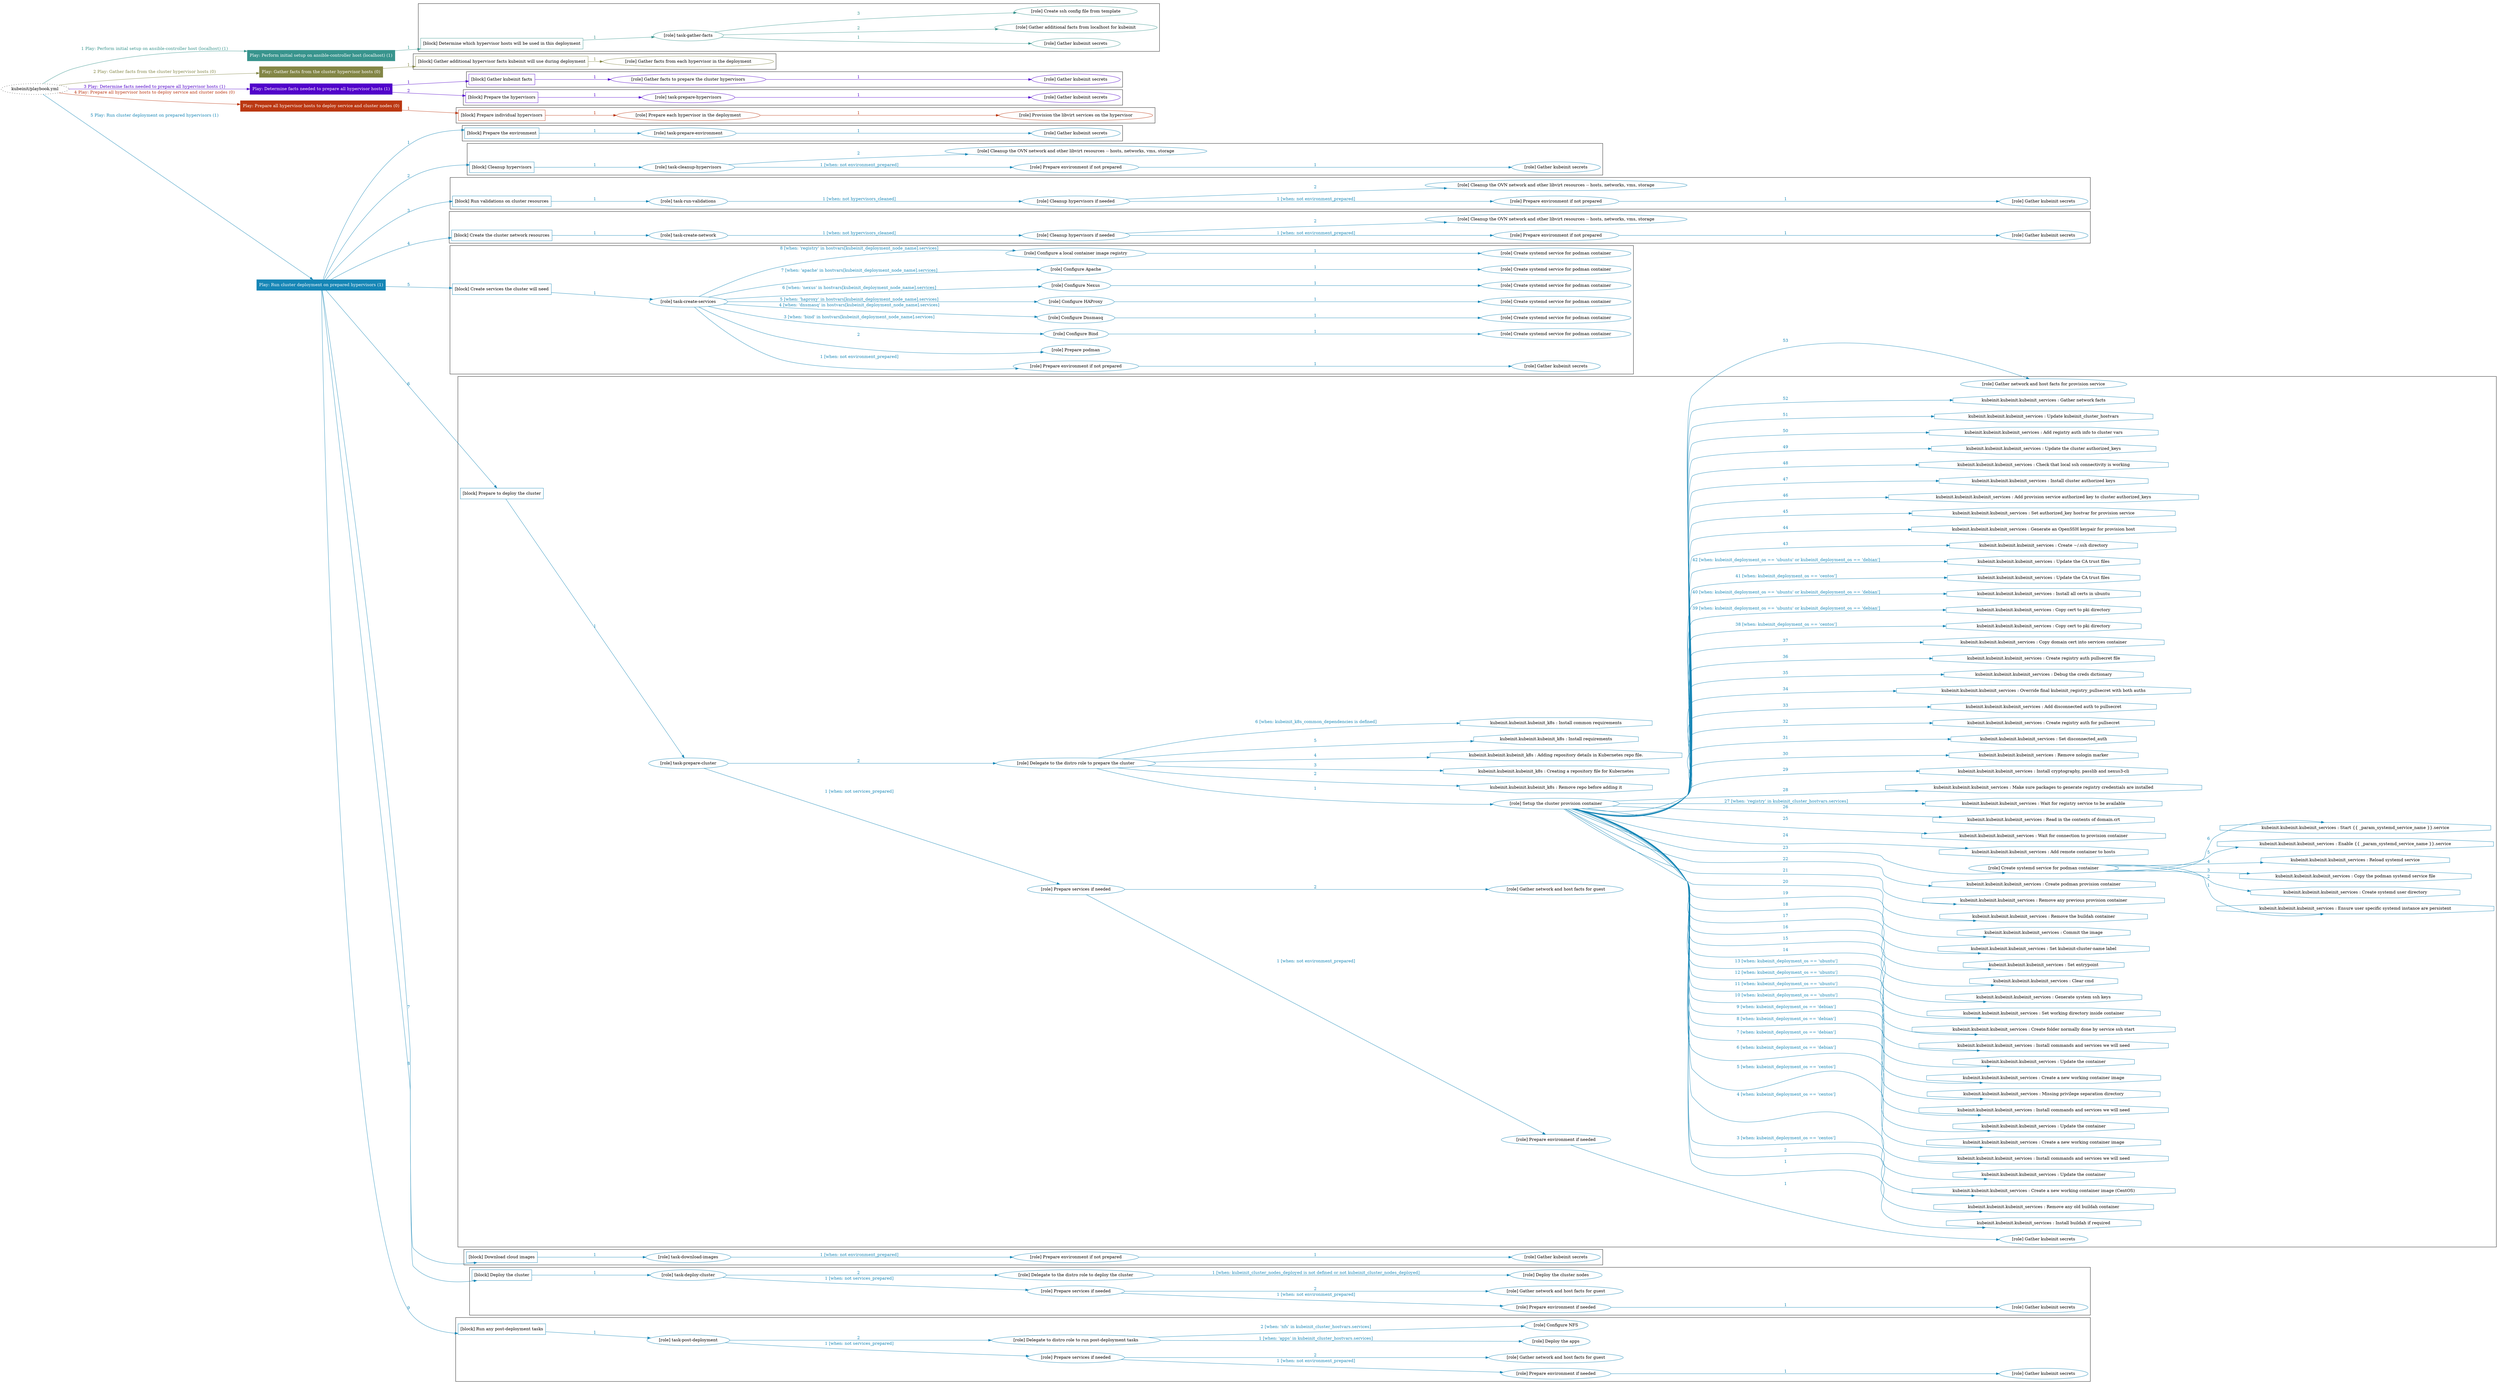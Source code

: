 digraph {
	graph [concentrate=true ordering=in rankdir=LR ratio=fill]
	edge [esep=5 sep=10]
	"kubeinit/playbook.yml" [URL="/home/runner/work/kubeinit/kubeinit/kubeinit/playbook.yml" id=playbook_0e5c002f style=dotted]
	"kubeinit/playbook.yml" -> play_b8c75258 [label="1 Play: Perform initial setup on ansible-controller host (localhost) (1)" color="#38948d" fontcolor="#38948d" id=edge_play_b8c75258 labeltooltip="1 Play: Perform initial setup on ansible-controller host (localhost) (1)" tooltip="1 Play: Perform initial setup on ansible-controller host (localhost) (1)"]
	subgraph "Play: Perform initial setup on ansible-controller host (localhost) (1)" {
		play_b8c75258 [label="Play: Perform initial setup on ansible-controller host (localhost) (1)" URL="/home/runner/work/kubeinit/kubeinit/kubeinit/playbook.yml" color="#38948d" fontcolor="#ffffff" id=play_b8c75258 shape=box style=filled tooltip=localhost]
		play_b8c75258 -> block_57dcbd16 [label=1 color="#38948d" fontcolor="#38948d" id=edge_block_57dcbd16 labeltooltip=1 tooltip=1]
		subgraph cluster_block_57dcbd16 {
			block_57dcbd16 [label="[block] Determine which hypervisor hosts will be used in this deployment" URL="/home/runner/work/kubeinit/kubeinit/kubeinit/playbook.yml" color="#38948d" id=block_57dcbd16 labeltooltip="Determine which hypervisor hosts will be used in this deployment" shape=box tooltip="Determine which hypervisor hosts will be used in this deployment"]
			block_57dcbd16 -> role_7f82f825 [label="1 " color="#38948d" fontcolor="#38948d" id=edge_role_7f82f825 labeltooltip="1 " tooltip="1 "]
			subgraph "task-gather-facts" {
				role_7f82f825 [label="[role] task-gather-facts" URL="/home/runner/work/kubeinit/kubeinit/kubeinit/playbook.yml" color="#38948d" id=role_7f82f825 tooltip="task-gather-facts"]
				role_7f82f825 -> role_ecd1da86 [label="1 " color="#38948d" fontcolor="#38948d" id=edge_role_ecd1da86 labeltooltip="1 " tooltip="1 "]
				subgraph "Gather kubeinit secrets" {
					role_ecd1da86 [label="[role] Gather kubeinit secrets" URL="/home/runner/.ansible/collections/ansible_collections/kubeinit/kubeinit/roles/kubeinit_prepare/tasks/build_hypervisors_group.yml" color="#38948d" id=role_ecd1da86 tooltip="Gather kubeinit secrets"]
				}
				role_7f82f825 -> role_634f9ab9 [label="2 " color="#38948d" fontcolor="#38948d" id=edge_role_634f9ab9 labeltooltip="2 " tooltip="2 "]
				subgraph "Gather additional facts from localhost for kubeinit" {
					role_634f9ab9 [label="[role] Gather additional facts from localhost for kubeinit" URL="/home/runner/.ansible/collections/ansible_collections/kubeinit/kubeinit/roles/kubeinit_prepare/tasks/build_hypervisors_group.yml" color="#38948d" id=role_634f9ab9 tooltip="Gather additional facts from localhost for kubeinit"]
				}
				role_7f82f825 -> role_5a7fb1a0 [label="3 " color="#38948d" fontcolor="#38948d" id=edge_role_5a7fb1a0 labeltooltip="3 " tooltip="3 "]
				subgraph "Create ssh config file from template" {
					role_5a7fb1a0 [label="[role] Create ssh config file from template" URL="/home/runner/.ansible/collections/ansible_collections/kubeinit/kubeinit/roles/kubeinit_prepare/tasks/build_hypervisors_group.yml" color="#38948d" id=role_5a7fb1a0 tooltip="Create ssh config file from template"]
				}
			}
		}
	}
	"kubeinit/playbook.yml" -> play_d4bb49b8 [label="2 Play: Gather facts from the cluster hypervisor hosts (0)" color="#838646" fontcolor="#838646" id=edge_play_d4bb49b8 labeltooltip="2 Play: Gather facts from the cluster hypervisor hosts (0)" tooltip="2 Play: Gather facts from the cluster hypervisor hosts (0)"]
	subgraph "Play: Gather facts from the cluster hypervisor hosts (0)" {
		play_d4bb49b8 [label="Play: Gather facts from the cluster hypervisor hosts (0)" URL="/home/runner/work/kubeinit/kubeinit/kubeinit/playbook.yml" color="#838646" fontcolor="#ffffff" id=play_d4bb49b8 shape=box style=filled tooltip="Play: Gather facts from the cluster hypervisor hosts (0)"]
		play_d4bb49b8 -> block_8a964235 [label=1 color="#838646" fontcolor="#838646" id=edge_block_8a964235 labeltooltip=1 tooltip=1]
		subgraph cluster_block_8a964235 {
			block_8a964235 [label="[block] Gather additional hypervisor facts kubeinit will use during deployment" URL="/home/runner/work/kubeinit/kubeinit/kubeinit/playbook.yml" color="#838646" id=block_8a964235 labeltooltip="Gather additional hypervisor facts kubeinit will use during deployment" shape=box tooltip="Gather additional hypervisor facts kubeinit will use during deployment"]
			block_8a964235 -> role_3400d2c2 [label="1 " color="#838646" fontcolor="#838646" id=edge_role_3400d2c2 labeltooltip="1 " tooltip="1 "]
			subgraph "Gather facts from each hypervisor in the deployment" {
				role_3400d2c2 [label="[role] Gather facts from each hypervisor in the deployment" URL="/home/runner/work/kubeinit/kubeinit/kubeinit/playbook.yml" color="#838646" id=role_3400d2c2 tooltip="Gather facts from each hypervisor in the deployment"]
			}
		}
	}
	"kubeinit/playbook.yml" -> play_4a4c897d [label="3 Play: Determine facts needed to prepare all hypervisor hosts (1)" color="#5102ca" fontcolor="#5102ca" id=edge_play_4a4c897d labeltooltip="3 Play: Determine facts needed to prepare all hypervisor hosts (1)" tooltip="3 Play: Determine facts needed to prepare all hypervisor hosts (1)"]
	subgraph "Play: Determine facts needed to prepare all hypervisor hosts (1)" {
		play_4a4c897d [label="Play: Determine facts needed to prepare all hypervisor hosts (1)" URL="/home/runner/work/kubeinit/kubeinit/kubeinit/playbook.yml" color="#5102ca" fontcolor="#ffffff" id=play_4a4c897d shape=box style=filled tooltip=localhost]
		play_4a4c897d -> block_edf87f88 [label=1 color="#5102ca" fontcolor="#5102ca" id=edge_block_edf87f88 labeltooltip=1 tooltip=1]
		subgraph cluster_block_edf87f88 {
			block_edf87f88 [label="[block] Gather kubeinit facts" URL="/home/runner/work/kubeinit/kubeinit/kubeinit/playbook.yml" color="#5102ca" id=block_edf87f88 labeltooltip="Gather kubeinit facts" shape=box tooltip="Gather kubeinit facts"]
			block_edf87f88 -> role_b3feaab0 [label="1 " color="#5102ca" fontcolor="#5102ca" id=edge_role_b3feaab0 labeltooltip="1 " tooltip="1 "]
			subgraph "Gather facts to prepare the cluster hypervisors" {
				role_b3feaab0 [label="[role] Gather facts to prepare the cluster hypervisors" URL="/home/runner/work/kubeinit/kubeinit/kubeinit/playbook.yml" color="#5102ca" id=role_b3feaab0 tooltip="Gather facts to prepare the cluster hypervisors"]
				role_b3feaab0 -> role_7700c5e1 [label="1 " color="#5102ca" fontcolor="#5102ca" id=edge_role_7700c5e1 labeltooltip="1 " tooltip="1 "]
				subgraph "Gather kubeinit secrets" {
					role_7700c5e1 [label="[role] Gather kubeinit secrets" URL="/home/runner/.ansible/collections/ansible_collections/kubeinit/kubeinit/roles/kubeinit_prepare/tasks/gather_kubeinit_facts.yml" color="#5102ca" id=role_7700c5e1 tooltip="Gather kubeinit secrets"]
				}
			}
		}
		play_4a4c897d -> block_60e4ed28 [label=2 color="#5102ca" fontcolor="#5102ca" id=edge_block_60e4ed28 labeltooltip=2 tooltip=2]
		subgraph cluster_block_60e4ed28 {
			block_60e4ed28 [label="[block] Prepare the hypervisors" URL="/home/runner/work/kubeinit/kubeinit/kubeinit/playbook.yml" color="#5102ca" id=block_60e4ed28 labeltooltip="Prepare the hypervisors" shape=box tooltip="Prepare the hypervisors"]
			block_60e4ed28 -> role_b7002857 [label="1 " color="#5102ca" fontcolor="#5102ca" id=edge_role_b7002857 labeltooltip="1 " tooltip="1 "]
			subgraph "task-prepare-hypervisors" {
				role_b7002857 [label="[role] task-prepare-hypervisors" URL="/home/runner/work/kubeinit/kubeinit/kubeinit/playbook.yml" color="#5102ca" id=role_b7002857 tooltip="task-prepare-hypervisors"]
				role_b7002857 -> role_8e77bc99 [label="1 " color="#5102ca" fontcolor="#5102ca" id=edge_role_8e77bc99 labeltooltip="1 " tooltip="1 "]
				subgraph "Gather kubeinit secrets" {
					role_8e77bc99 [label="[role] Gather kubeinit secrets" URL="/home/runner/.ansible/collections/ansible_collections/kubeinit/kubeinit/roles/kubeinit_prepare/tasks/gather_kubeinit_facts.yml" color="#5102ca" id=role_8e77bc99 tooltip="Gather kubeinit secrets"]
				}
			}
		}
	}
	"kubeinit/playbook.yml" -> play_47d0875c [label="4 Play: Prepare all hypervisor hosts to deploy service and cluster nodes (0)" color="#bb3711" fontcolor="#bb3711" id=edge_play_47d0875c labeltooltip="4 Play: Prepare all hypervisor hosts to deploy service and cluster nodes (0)" tooltip="4 Play: Prepare all hypervisor hosts to deploy service and cluster nodes (0)"]
	subgraph "Play: Prepare all hypervisor hosts to deploy service and cluster nodes (0)" {
		play_47d0875c [label="Play: Prepare all hypervisor hosts to deploy service and cluster nodes (0)" URL="/home/runner/work/kubeinit/kubeinit/kubeinit/playbook.yml" color="#bb3711" fontcolor="#ffffff" id=play_47d0875c shape=box style=filled tooltip="Play: Prepare all hypervisor hosts to deploy service and cluster nodes (0)"]
		play_47d0875c -> block_d0c35161 [label=1 color="#bb3711" fontcolor="#bb3711" id=edge_block_d0c35161 labeltooltip=1 tooltip=1]
		subgraph cluster_block_d0c35161 {
			block_d0c35161 [label="[block] Prepare individual hypervisors" URL="/home/runner/work/kubeinit/kubeinit/kubeinit/playbook.yml" color="#bb3711" id=block_d0c35161 labeltooltip="Prepare individual hypervisors" shape=box tooltip="Prepare individual hypervisors"]
			block_d0c35161 -> role_667b2131 [label="1 " color="#bb3711" fontcolor="#bb3711" id=edge_role_667b2131 labeltooltip="1 " tooltip="1 "]
			subgraph "Prepare each hypervisor in the deployment" {
				role_667b2131 [label="[role] Prepare each hypervisor in the deployment" URL="/home/runner/work/kubeinit/kubeinit/kubeinit/playbook.yml" color="#bb3711" id=role_667b2131 tooltip="Prepare each hypervisor in the deployment"]
				role_667b2131 -> role_c541a012 [label="1 " color="#bb3711" fontcolor="#bb3711" id=edge_role_c541a012 labeltooltip="1 " tooltip="1 "]
				subgraph "Provision the libvirt services on the hypervisor" {
					role_c541a012 [label="[role] Provision the libvirt services on the hypervisor" URL="/home/runner/.ansible/collections/ansible_collections/kubeinit/kubeinit/roles/kubeinit_prepare/tasks/prepare_hypervisor.yml" color="#bb3711" id=role_c541a012 tooltip="Provision the libvirt services on the hypervisor"]
				}
			}
		}
	}
	"kubeinit/playbook.yml" -> play_0c785e87 [label="5 Play: Run cluster deployment on prepared hypervisors (1)" color="#1686b6" fontcolor="#1686b6" id=edge_play_0c785e87 labeltooltip="5 Play: Run cluster deployment on prepared hypervisors (1)" tooltip="5 Play: Run cluster deployment on prepared hypervisors (1)"]
	subgraph "Play: Run cluster deployment on prepared hypervisors (1)" {
		play_0c785e87 [label="Play: Run cluster deployment on prepared hypervisors (1)" URL="/home/runner/work/kubeinit/kubeinit/kubeinit/playbook.yml" color="#1686b6" fontcolor="#ffffff" id=play_0c785e87 shape=box style=filled tooltip=localhost]
		play_0c785e87 -> block_00ac80f0 [label=1 color="#1686b6" fontcolor="#1686b6" id=edge_block_00ac80f0 labeltooltip=1 tooltip=1]
		subgraph cluster_block_00ac80f0 {
			block_00ac80f0 [label="[block] Prepare the environment" URL="/home/runner/work/kubeinit/kubeinit/kubeinit/playbook.yml" color="#1686b6" id=block_00ac80f0 labeltooltip="Prepare the environment" shape=box tooltip="Prepare the environment"]
			block_00ac80f0 -> role_308ae921 [label="1 " color="#1686b6" fontcolor="#1686b6" id=edge_role_308ae921 labeltooltip="1 " tooltip="1 "]
			subgraph "task-prepare-environment" {
				role_308ae921 [label="[role] task-prepare-environment" URL="/home/runner/work/kubeinit/kubeinit/kubeinit/playbook.yml" color="#1686b6" id=role_308ae921 tooltip="task-prepare-environment"]
				role_308ae921 -> role_7bc7eeaf [label="1 " color="#1686b6" fontcolor="#1686b6" id=edge_role_7bc7eeaf labeltooltip="1 " tooltip="1 "]
				subgraph "Gather kubeinit secrets" {
					role_7bc7eeaf [label="[role] Gather kubeinit secrets" URL="/home/runner/.ansible/collections/ansible_collections/kubeinit/kubeinit/roles/kubeinit_prepare/tasks/gather_kubeinit_facts.yml" color="#1686b6" id=role_7bc7eeaf tooltip="Gather kubeinit secrets"]
				}
			}
		}
		play_0c785e87 -> block_db7e9bf0 [label=2 color="#1686b6" fontcolor="#1686b6" id=edge_block_db7e9bf0 labeltooltip=2 tooltip=2]
		subgraph cluster_block_db7e9bf0 {
			block_db7e9bf0 [label="[block] Cleanup hypervisors" URL="/home/runner/work/kubeinit/kubeinit/kubeinit/playbook.yml" color="#1686b6" id=block_db7e9bf0 labeltooltip="Cleanup hypervisors" shape=box tooltip="Cleanup hypervisors"]
			block_db7e9bf0 -> role_a59cf1a3 [label="1 " color="#1686b6" fontcolor="#1686b6" id=edge_role_a59cf1a3 labeltooltip="1 " tooltip="1 "]
			subgraph "task-cleanup-hypervisors" {
				role_a59cf1a3 [label="[role] task-cleanup-hypervisors" URL="/home/runner/work/kubeinit/kubeinit/kubeinit/playbook.yml" color="#1686b6" id=role_a59cf1a3 tooltip="task-cleanup-hypervisors"]
				role_a59cf1a3 -> role_c5cc7897 [label="1 [when: not environment_prepared]" color="#1686b6" fontcolor="#1686b6" id=edge_role_c5cc7897 labeltooltip="1 [when: not environment_prepared]" tooltip="1 [when: not environment_prepared]"]
				subgraph "Prepare environment if not prepared" {
					role_c5cc7897 [label="[role] Prepare environment if not prepared" URL="/home/runner/.ansible/collections/ansible_collections/kubeinit/kubeinit/roles/kubeinit_prepare/tasks/cleanup_hypervisors.yml" color="#1686b6" id=role_c5cc7897 tooltip="Prepare environment if not prepared"]
					role_c5cc7897 -> role_1139ae51 [label="1 " color="#1686b6" fontcolor="#1686b6" id=edge_role_1139ae51 labeltooltip="1 " tooltip="1 "]
					subgraph "Gather kubeinit secrets" {
						role_1139ae51 [label="[role] Gather kubeinit secrets" URL="/home/runner/.ansible/collections/ansible_collections/kubeinit/kubeinit/roles/kubeinit_prepare/tasks/gather_kubeinit_facts.yml" color="#1686b6" id=role_1139ae51 tooltip="Gather kubeinit secrets"]
					}
				}
				role_a59cf1a3 -> role_d8b96b04 [label="2 " color="#1686b6" fontcolor="#1686b6" id=edge_role_d8b96b04 labeltooltip="2 " tooltip="2 "]
				subgraph "Cleanup the OVN network and other libvirt resources -- hosts, networks, vms, storage" {
					role_d8b96b04 [label="[role] Cleanup the OVN network and other libvirt resources -- hosts, networks, vms, storage" URL="/home/runner/.ansible/collections/ansible_collections/kubeinit/kubeinit/roles/kubeinit_prepare/tasks/cleanup_hypervisors.yml" color="#1686b6" id=role_d8b96b04 tooltip="Cleanup the OVN network and other libvirt resources -- hosts, networks, vms, storage"]
				}
			}
		}
		play_0c785e87 -> block_b3adba8b [label=3 color="#1686b6" fontcolor="#1686b6" id=edge_block_b3adba8b labeltooltip=3 tooltip=3]
		subgraph cluster_block_b3adba8b {
			block_b3adba8b [label="[block] Run validations on cluster resources" URL="/home/runner/work/kubeinit/kubeinit/kubeinit/playbook.yml" color="#1686b6" id=block_b3adba8b labeltooltip="Run validations on cluster resources" shape=box tooltip="Run validations on cluster resources"]
			block_b3adba8b -> role_8b1350ab [label="1 " color="#1686b6" fontcolor="#1686b6" id=edge_role_8b1350ab labeltooltip="1 " tooltip="1 "]
			subgraph "task-run-validations" {
				role_8b1350ab [label="[role] task-run-validations" URL="/home/runner/work/kubeinit/kubeinit/kubeinit/playbook.yml" color="#1686b6" id=role_8b1350ab tooltip="task-run-validations"]
				role_8b1350ab -> role_a8002efd [label="1 [when: not hypervisors_cleaned]" color="#1686b6" fontcolor="#1686b6" id=edge_role_a8002efd labeltooltip="1 [when: not hypervisors_cleaned]" tooltip="1 [when: not hypervisors_cleaned]"]
				subgraph "Cleanup hypervisors if needed" {
					role_a8002efd [label="[role] Cleanup hypervisors if needed" URL="/home/runner/.ansible/collections/ansible_collections/kubeinit/kubeinit/roles/kubeinit_validations/tasks/main.yml" color="#1686b6" id=role_a8002efd tooltip="Cleanup hypervisors if needed"]
					role_a8002efd -> role_fd55e7d3 [label="1 [when: not environment_prepared]" color="#1686b6" fontcolor="#1686b6" id=edge_role_fd55e7d3 labeltooltip="1 [when: not environment_prepared]" tooltip="1 [when: not environment_prepared]"]
					subgraph "Prepare environment if not prepared" {
						role_fd55e7d3 [label="[role] Prepare environment if not prepared" URL="/home/runner/.ansible/collections/ansible_collections/kubeinit/kubeinit/roles/kubeinit_prepare/tasks/cleanup_hypervisors.yml" color="#1686b6" id=role_fd55e7d3 tooltip="Prepare environment if not prepared"]
						role_fd55e7d3 -> role_da070c5e [label="1 " color="#1686b6" fontcolor="#1686b6" id=edge_role_da070c5e labeltooltip="1 " tooltip="1 "]
						subgraph "Gather kubeinit secrets" {
							role_da070c5e [label="[role] Gather kubeinit secrets" URL="/home/runner/.ansible/collections/ansible_collections/kubeinit/kubeinit/roles/kubeinit_prepare/tasks/gather_kubeinit_facts.yml" color="#1686b6" id=role_da070c5e tooltip="Gather kubeinit secrets"]
						}
					}
					role_a8002efd -> role_b63deb37 [label="2 " color="#1686b6" fontcolor="#1686b6" id=edge_role_b63deb37 labeltooltip="2 " tooltip="2 "]
					subgraph "Cleanup the OVN network and other libvirt resources -- hosts, networks, vms, storage" {
						role_b63deb37 [label="[role] Cleanup the OVN network and other libvirt resources -- hosts, networks, vms, storage" URL="/home/runner/.ansible/collections/ansible_collections/kubeinit/kubeinit/roles/kubeinit_prepare/tasks/cleanup_hypervisors.yml" color="#1686b6" id=role_b63deb37 tooltip="Cleanup the OVN network and other libvirt resources -- hosts, networks, vms, storage"]
					}
				}
			}
		}
		play_0c785e87 -> block_29288f6e [label=4 color="#1686b6" fontcolor="#1686b6" id=edge_block_29288f6e labeltooltip=4 tooltip=4]
		subgraph cluster_block_29288f6e {
			block_29288f6e [label="[block] Create the cluster network resources" URL="/home/runner/work/kubeinit/kubeinit/kubeinit/playbook.yml" color="#1686b6" id=block_29288f6e labeltooltip="Create the cluster network resources" shape=box tooltip="Create the cluster network resources"]
			block_29288f6e -> role_87d24fd1 [label="1 " color="#1686b6" fontcolor="#1686b6" id=edge_role_87d24fd1 labeltooltip="1 " tooltip="1 "]
			subgraph "task-create-network" {
				role_87d24fd1 [label="[role] task-create-network" URL="/home/runner/work/kubeinit/kubeinit/kubeinit/playbook.yml" color="#1686b6" id=role_87d24fd1 tooltip="task-create-network"]
				role_87d24fd1 -> role_7e69672e [label="1 [when: not hypervisors_cleaned]" color="#1686b6" fontcolor="#1686b6" id=edge_role_7e69672e labeltooltip="1 [when: not hypervisors_cleaned]" tooltip="1 [when: not hypervisors_cleaned]"]
				subgraph "Cleanup hypervisors if needed" {
					role_7e69672e [label="[role] Cleanup hypervisors if needed" URL="/home/runner/.ansible/collections/ansible_collections/kubeinit/kubeinit/roles/kubeinit_libvirt/tasks/create_network.yml" color="#1686b6" id=role_7e69672e tooltip="Cleanup hypervisors if needed"]
					role_7e69672e -> role_3f8cac99 [label="1 [when: not environment_prepared]" color="#1686b6" fontcolor="#1686b6" id=edge_role_3f8cac99 labeltooltip="1 [when: not environment_prepared]" tooltip="1 [when: not environment_prepared]"]
					subgraph "Prepare environment if not prepared" {
						role_3f8cac99 [label="[role] Prepare environment if not prepared" URL="/home/runner/.ansible/collections/ansible_collections/kubeinit/kubeinit/roles/kubeinit_prepare/tasks/cleanup_hypervisors.yml" color="#1686b6" id=role_3f8cac99 tooltip="Prepare environment if not prepared"]
						role_3f8cac99 -> role_a2a8f4a4 [label="1 " color="#1686b6" fontcolor="#1686b6" id=edge_role_a2a8f4a4 labeltooltip="1 " tooltip="1 "]
						subgraph "Gather kubeinit secrets" {
							role_a2a8f4a4 [label="[role] Gather kubeinit secrets" URL="/home/runner/.ansible/collections/ansible_collections/kubeinit/kubeinit/roles/kubeinit_prepare/tasks/gather_kubeinit_facts.yml" color="#1686b6" id=role_a2a8f4a4 tooltip="Gather kubeinit secrets"]
						}
					}
					role_7e69672e -> role_3b3d315c [label="2 " color="#1686b6" fontcolor="#1686b6" id=edge_role_3b3d315c labeltooltip="2 " tooltip="2 "]
					subgraph "Cleanup the OVN network and other libvirt resources -- hosts, networks, vms, storage" {
						role_3b3d315c [label="[role] Cleanup the OVN network and other libvirt resources -- hosts, networks, vms, storage" URL="/home/runner/.ansible/collections/ansible_collections/kubeinit/kubeinit/roles/kubeinit_prepare/tasks/cleanup_hypervisors.yml" color="#1686b6" id=role_3b3d315c tooltip="Cleanup the OVN network and other libvirt resources -- hosts, networks, vms, storage"]
					}
				}
			}
		}
		play_0c785e87 -> block_5c72a7e0 [label=5 color="#1686b6" fontcolor="#1686b6" id=edge_block_5c72a7e0 labeltooltip=5 tooltip=5]
		subgraph cluster_block_5c72a7e0 {
			block_5c72a7e0 [label="[block] Create services the cluster will need" URL="/home/runner/work/kubeinit/kubeinit/kubeinit/playbook.yml" color="#1686b6" id=block_5c72a7e0 labeltooltip="Create services the cluster will need" shape=box tooltip="Create services the cluster will need"]
			block_5c72a7e0 -> role_90697c65 [label="1 " color="#1686b6" fontcolor="#1686b6" id=edge_role_90697c65 labeltooltip="1 " tooltip="1 "]
			subgraph "task-create-services" {
				role_90697c65 [label="[role] task-create-services" URL="/home/runner/work/kubeinit/kubeinit/kubeinit/playbook.yml" color="#1686b6" id=role_90697c65 tooltip="task-create-services"]
				role_90697c65 -> role_e58e5654 [label="1 [when: not environment_prepared]" color="#1686b6" fontcolor="#1686b6" id=edge_role_e58e5654 labeltooltip="1 [when: not environment_prepared]" tooltip="1 [when: not environment_prepared]"]
				subgraph "Prepare environment if not prepared" {
					role_e58e5654 [label="[role] Prepare environment if not prepared" URL="/home/runner/.ansible/collections/ansible_collections/kubeinit/kubeinit/roles/kubeinit_services/tasks/main.yml" color="#1686b6" id=role_e58e5654 tooltip="Prepare environment if not prepared"]
					role_e58e5654 -> role_a6e720b3 [label="1 " color="#1686b6" fontcolor="#1686b6" id=edge_role_a6e720b3 labeltooltip="1 " tooltip="1 "]
					subgraph "Gather kubeinit secrets" {
						role_a6e720b3 [label="[role] Gather kubeinit secrets" URL="/home/runner/.ansible/collections/ansible_collections/kubeinit/kubeinit/roles/kubeinit_prepare/tasks/gather_kubeinit_facts.yml" color="#1686b6" id=role_a6e720b3 tooltip="Gather kubeinit secrets"]
					}
				}
				role_90697c65 -> role_6c42e404 [label="2 " color="#1686b6" fontcolor="#1686b6" id=edge_role_6c42e404 labeltooltip="2 " tooltip="2 "]
				subgraph "Prepare podman" {
					role_6c42e404 [label="[role] Prepare podman" URL="/home/runner/.ansible/collections/ansible_collections/kubeinit/kubeinit/roles/kubeinit_services/tasks/00_create_service_pod.yml" color="#1686b6" id=role_6c42e404 tooltip="Prepare podman"]
				}
				role_90697c65 -> role_52d2e89d [label="3 [when: 'bind' in hostvars[kubeinit_deployment_node_name].services]" color="#1686b6" fontcolor="#1686b6" id=edge_role_52d2e89d labeltooltip="3 [when: 'bind' in hostvars[kubeinit_deployment_node_name].services]" tooltip="3 [when: 'bind' in hostvars[kubeinit_deployment_node_name].services]"]
				subgraph "Configure Bind" {
					role_52d2e89d [label="[role] Configure Bind" URL="/home/runner/.ansible/collections/ansible_collections/kubeinit/kubeinit/roles/kubeinit_services/tasks/start_services_containers.yml" color="#1686b6" id=role_52d2e89d tooltip="Configure Bind"]
					role_52d2e89d -> role_75ba9d8f [label="1 " color="#1686b6" fontcolor="#1686b6" id=edge_role_75ba9d8f labeltooltip="1 " tooltip="1 "]
					subgraph "Create systemd service for podman container" {
						role_75ba9d8f [label="[role] Create systemd service for podman container" URL="/home/runner/.ansible/collections/ansible_collections/kubeinit/kubeinit/roles/kubeinit_bind/tasks/main.yml" color="#1686b6" id=role_75ba9d8f tooltip="Create systemd service for podman container"]
					}
				}
				role_90697c65 -> role_b165df43 [label="4 [when: 'dnsmasq' in hostvars[kubeinit_deployment_node_name].services]" color="#1686b6" fontcolor="#1686b6" id=edge_role_b165df43 labeltooltip="4 [when: 'dnsmasq' in hostvars[kubeinit_deployment_node_name].services]" tooltip="4 [when: 'dnsmasq' in hostvars[kubeinit_deployment_node_name].services]"]
				subgraph "Configure Dnsmasq" {
					role_b165df43 [label="[role] Configure Dnsmasq" URL="/home/runner/.ansible/collections/ansible_collections/kubeinit/kubeinit/roles/kubeinit_services/tasks/start_services_containers.yml" color="#1686b6" id=role_b165df43 tooltip="Configure Dnsmasq"]
					role_b165df43 -> role_6942b94a [label="1 " color="#1686b6" fontcolor="#1686b6" id=edge_role_6942b94a labeltooltip="1 " tooltip="1 "]
					subgraph "Create systemd service for podman container" {
						role_6942b94a [label="[role] Create systemd service for podman container" URL="/home/runner/.ansible/collections/ansible_collections/kubeinit/kubeinit/roles/kubeinit_dnsmasq/tasks/main.yml" color="#1686b6" id=role_6942b94a tooltip="Create systemd service for podman container"]
					}
				}
				role_90697c65 -> role_8e0ff3b5 [label="5 [when: 'haproxy' in hostvars[kubeinit_deployment_node_name].services]" color="#1686b6" fontcolor="#1686b6" id=edge_role_8e0ff3b5 labeltooltip="5 [when: 'haproxy' in hostvars[kubeinit_deployment_node_name].services]" tooltip="5 [when: 'haproxy' in hostvars[kubeinit_deployment_node_name].services]"]
				subgraph "Configure HAProxy" {
					role_8e0ff3b5 [label="[role] Configure HAProxy" URL="/home/runner/.ansible/collections/ansible_collections/kubeinit/kubeinit/roles/kubeinit_services/tasks/start_services_containers.yml" color="#1686b6" id=role_8e0ff3b5 tooltip="Configure HAProxy"]
					role_8e0ff3b5 -> role_7093c4ad [label="1 " color="#1686b6" fontcolor="#1686b6" id=edge_role_7093c4ad labeltooltip="1 " tooltip="1 "]
					subgraph "Create systemd service for podman container" {
						role_7093c4ad [label="[role] Create systemd service for podman container" URL="/home/runner/.ansible/collections/ansible_collections/kubeinit/kubeinit/roles/kubeinit_haproxy/tasks/main.yml" color="#1686b6" id=role_7093c4ad tooltip="Create systemd service for podman container"]
					}
				}
				role_90697c65 -> role_a7a73ba8 [label="6 [when: 'nexus' in hostvars[kubeinit_deployment_node_name].services]" color="#1686b6" fontcolor="#1686b6" id=edge_role_a7a73ba8 labeltooltip="6 [when: 'nexus' in hostvars[kubeinit_deployment_node_name].services]" tooltip="6 [when: 'nexus' in hostvars[kubeinit_deployment_node_name].services]"]
				subgraph "Configure Nexus" {
					role_a7a73ba8 [label="[role] Configure Nexus" URL="/home/runner/.ansible/collections/ansible_collections/kubeinit/kubeinit/roles/kubeinit_services/tasks/start_services_containers.yml" color="#1686b6" id=role_a7a73ba8 tooltip="Configure Nexus"]
					role_a7a73ba8 -> role_b4998f08 [label="1 " color="#1686b6" fontcolor="#1686b6" id=edge_role_b4998f08 labeltooltip="1 " tooltip="1 "]
					subgraph "Create systemd service for podman container" {
						role_b4998f08 [label="[role] Create systemd service for podman container" URL="/home/runner/.ansible/collections/ansible_collections/kubeinit/kubeinit/roles/kubeinit_nexus/tasks/main.yml" color="#1686b6" id=role_b4998f08 tooltip="Create systemd service for podman container"]
					}
				}
				role_90697c65 -> role_9a880210 [label="7 [when: 'apache' in hostvars[kubeinit_deployment_node_name].services]" color="#1686b6" fontcolor="#1686b6" id=edge_role_9a880210 labeltooltip="7 [when: 'apache' in hostvars[kubeinit_deployment_node_name].services]" tooltip="7 [when: 'apache' in hostvars[kubeinit_deployment_node_name].services]"]
				subgraph "Configure Apache" {
					role_9a880210 [label="[role] Configure Apache" URL="/home/runner/.ansible/collections/ansible_collections/kubeinit/kubeinit/roles/kubeinit_services/tasks/start_services_containers.yml" color="#1686b6" id=role_9a880210 tooltip="Configure Apache"]
					role_9a880210 -> role_73592417 [label="1 " color="#1686b6" fontcolor="#1686b6" id=edge_role_73592417 labeltooltip="1 " tooltip="1 "]
					subgraph "Create systemd service for podman container" {
						role_73592417 [label="[role] Create systemd service for podman container" URL="/home/runner/.ansible/collections/ansible_collections/kubeinit/kubeinit/roles/kubeinit_apache/tasks/main.yml" color="#1686b6" id=role_73592417 tooltip="Create systemd service for podman container"]
					}
				}
				role_90697c65 -> role_6a76f462 [label="8 [when: 'registry' in hostvars[kubeinit_deployment_node_name].services]" color="#1686b6" fontcolor="#1686b6" id=edge_role_6a76f462 labeltooltip="8 [when: 'registry' in hostvars[kubeinit_deployment_node_name].services]" tooltip="8 [when: 'registry' in hostvars[kubeinit_deployment_node_name].services]"]
				subgraph "Configure a local container image registry" {
					role_6a76f462 [label="[role] Configure a local container image registry" URL="/home/runner/.ansible/collections/ansible_collections/kubeinit/kubeinit/roles/kubeinit_services/tasks/start_services_containers.yml" color="#1686b6" id=role_6a76f462 tooltip="Configure a local container image registry"]
					role_6a76f462 -> role_8c71fdf0 [label="1 " color="#1686b6" fontcolor="#1686b6" id=edge_role_8c71fdf0 labeltooltip="1 " tooltip="1 "]
					subgraph "Create systemd service for podman container" {
						role_8c71fdf0 [label="[role] Create systemd service for podman container" URL="/home/runner/.ansible/collections/ansible_collections/kubeinit/kubeinit/roles/kubeinit_registry/tasks/main.yml" color="#1686b6" id=role_8c71fdf0 tooltip="Create systemd service for podman container"]
					}
				}
			}
		}
		play_0c785e87 -> block_5a9f97d6 [label=6 color="#1686b6" fontcolor="#1686b6" id=edge_block_5a9f97d6 labeltooltip=6 tooltip=6]
		subgraph cluster_block_5a9f97d6 {
			block_5a9f97d6 [label="[block] Prepare to deploy the cluster" URL="/home/runner/work/kubeinit/kubeinit/kubeinit/playbook.yml" color="#1686b6" id=block_5a9f97d6 labeltooltip="Prepare to deploy the cluster" shape=box tooltip="Prepare to deploy the cluster"]
			block_5a9f97d6 -> role_c50319e8 [label="1 " color="#1686b6" fontcolor="#1686b6" id=edge_role_c50319e8 labeltooltip="1 " tooltip="1 "]
			subgraph "task-prepare-cluster" {
				role_c50319e8 [label="[role] task-prepare-cluster" URL="/home/runner/work/kubeinit/kubeinit/kubeinit/playbook.yml" color="#1686b6" id=role_c50319e8 tooltip="task-prepare-cluster"]
				role_c50319e8 -> role_ae236ba3 [label="1 [when: not services_prepared]" color="#1686b6" fontcolor="#1686b6" id=edge_role_ae236ba3 labeltooltip="1 [when: not services_prepared]" tooltip="1 [when: not services_prepared]"]
				subgraph "Prepare services if needed" {
					role_ae236ba3 [label="[role] Prepare services if needed" URL="/home/runner/.ansible/collections/ansible_collections/kubeinit/kubeinit/roles/kubeinit_prepare/tasks/prepare_cluster.yml" color="#1686b6" id=role_ae236ba3 tooltip="Prepare services if needed"]
					role_ae236ba3 -> role_8bb6fc32 [label="1 [when: not environment_prepared]" color="#1686b6" fontcolor="#1686b6" id=edge_role_8bb6fc32 labeltooltip="1 [when: not environment_prepared]" tooltip="1 [when: not environment_prepared]"]
					subgraph "Prepare environment if needed" {
						role_8bb6fc32 [label="[role] Prepare environment if needed" URL="/home/runner/.ansible/collections/ansible_collections/kubeinit/kubeinit/roles/kubeinit_services/tasks/prepare_services.yml" color="#1686b6" id=role_8bb6fc32 tooltip="Prepare environment if needed"]
						role_8bb6fc32 -> role_a0540f22 [label="1 " color="#1686b6" fontcolor="#1686b6" id=edge_role_a0540f22 labeltooltip="1 " tooltip="1 "]
						subgraph "Gather kubeinit secrets" {
							role_a0540f22 [label="[role] Gather kubeinit secrets" URL="/home/runner/.ansible/collections/ansible_collections/kubeinit/kubeinit/roles/kubeinit_prepare/tasks/gather_kubeinit_facts.yml" color="#1686b6" id=role_a0540f22 tooltip="Gather kubeinit secrets"]
						}
					}
					role_ae236ba3 -> role_e053e8dd [label="2 " color="#1686b6" fontcolor="#1686b6" id=edge_role_e053e8dd labeltooltip="2 " tooltip="2 "]
					subgraph "Gather network and host facts for guest" {
						role_e053e8dd [label="[role] Gather network and host facts for guest" URL="/home/runner/.ansible/collections/ansible_collections/kubeinit/kubeinit/roles/kubeinit_services/tasks/prepare_services.yml" color="#1686b6" id=role_e053e8dd tooltip="Gather network and host facts for guest"]
					}
				}
				role_c50319e8 -> role_4fe0a886 [label="2 " color="#1686b6" fontcolor="#1686b6" id=edge_role_4fe0a886 labeltooltip="2 " tooltip="2 "]
				subgraph "Delegate to the distro role to prepare the cluster" {
					role_4fe0a886 [label="[role] Delegate to the distro role to prepare the cluster" URL="/home/runner/.ansible/collections/ansible_collections/kubeinit/kubeinit/roles/kubeinit_prepare/tasks/prepare_cluster.yml" color="#1686b6" id=role_4fe0a886 tooltip="Delegate to the distro role to prepare the cluster"]
					role_4fe0a886 -> role_a8942edf [label="1 " color="#1686b6" fontcolor="#1686b6" id=edge_role_a8942edf labeltooltip="1 " tooltip="1 "]
					subgraph "Setup the cluster provision container" {
						role_a8942edf [label="[role] Setup the cluster provision container" URL="/home/runner/.ansible/collections/ansible_collections/kubeinit/kubeinit/roles/kubeinit_k8s/tasks/prepare_cluster.yml" color="#1686b6" id=role_a8942edf tooltip="Setup the cluster provision container"]
						task_1acd4586 [label="kubeinit.kubeinit.kubeinit_services : Install buildah if required" URL="/home/runner/.ansible/collections/ansible_collections/kubeinit/kubeinit/roles/kubeinit_services/tasks/create_provision_container.yml" color="#1686b6" id=task_1acd4586 shape=octagon tooltip="kubeinit.kubeinit.kubeinit_services : Install buildah if required"]
						role_a8942edf -> task_1acd4586 [label="1 " color="#1686b6" fontcolor="#1686b6" id=edge_task_1acd4586 labeltooltip="1 " tooltip="1 "]
						task_5de049b8 [label="kubeinit.kubeinit.kubeinit_services : Remove any old buildah container" URL="/home/runner/.ansible/collections/ansible_collections/kubeinit/kubeinit/roles/kubeinit_services/tasks/create_provision_container.yml" color="#1686b6" id=task_5de049b8 shape=octagon tooltip="kubeinit.kubeinit.kubeinit_services : Remove any old buildah container"]
						role_a8942edf -> task_5de049b8 [label="2 " color="#1686b6" fontcolor="#1686b6" id=edge_task_5de049b8 labeltooltip="2 " tooltip="2 "]
						task_d4538d0d [label="kubeinit.kubeinit.kubeinit_services : Create a new working container image (CentOS)" URL="/home/runner/.ansible/collections/ansible_collections/kubeinit/kubeinit/roles/kubeinit_services/tasks/create_provision_container.yml" color="#1686b6" id=task_d4538d0d shape=octagon tooltip="kubeinit.kubeinit.kubeinit_services : Create a new working container image (CentOS)"]
						role_a8942edf -> task_d4538d0d [label="3 [when: kubeinit_deployment_os == 'centos']" color="#1686b6" fontcolor="#1686b6" id=edge_task_d4538d0d labeltooltip="3 [when: kubeinit_deployment_os == 'centos']" tooltip="3 [when: kubeinit_deployment_os == 'centos']"]
						task_5cb5a5c8 [label="kubeinit.kubeinit.kubeinit_services : Update the container" URL="/home/runner/.ansible/collections/ansible_collections/kubeinit/kubeinit/roles/kubeinit_services/tasks/create_provision_container.yml" color="#1686b6" id=task_5cb5a5c8 shape=octagon tooltip="kubeinit.kubeinit.kubeinit_services : Update the container"]
						role_a8942edf -> task_5cb5a5c8 [label="4 [when: kubeinit_deployment_os == 'centos']" color="#1686b6" fontcolor="#1686b6" id=edge_task_5cb5a5c8 labeltooltip="4 [when: kubeinit_deployment_os == 'centos']" tooltip="4 [when: kubeinit_deployment_os == 'centos']"]
						task_cab36027 [label="kubeinit.kubeinit.kubeinit_services : Install commands and services we will need" URL="/home/runner/.ansible/collections/ansible_collections/kubeinit/kubeinit/roles/kubeinit_services/tasks/create_provision_container.yml" color="#1686b6" id=task_cab36027 shape=octagon tooltip="kubeinit.kubeinit.kubeinit_services : Install commands and services we will need"]
						role_a8942edf -> task_cab36027 [label="5 [when: kubeinit_deployment_os == 'centos']" color="#1686b6" fontcolor="#1686b6" id=edge_task_cab36027 labeltooltip="5 [when: kubeinit_deployment_os == 'centos']" tooltip="5 [when: kubeinit_deployment_os == 'centos']"]
						task_d59ea2ec [label="kubeinit.kubeinit.kubeinit_services : Create a new working container image" URL="/home/runner/.ansible/collections/ansible_collections/kubeinit/kubeinit/roles/kubeinit_services/tasks/create_provision_container.yml" color="#1686b6" id=task_d59ea2ec shape=octagon tooltip="kubeinit.kubeinit.kubeinit_services : Create a new working container image"]
						role_a8942edf -> task_d59ea2ec [label="6 [when: kubeinit_deployment_os == 'debian']" color="#1686b6" fontcolor="#1686b6" id=edge_task_d59ea2ec labeltooltip="6 [when: kubeinit_deployment_os == 'debian']" tooltip="6 [when: kubeinit_deployment_os == 'debian']"]
						task_346665bd [label="kubeinit.kubeinit.kubeinit_services : Update the container" URL="/home/runner/.ansible/collections/ansible_collections/kubeinit/kubeinit/roles/kubeinit_services/tasks/create_provision_container.yml" color="#1686b6" id=task_346665bd shape=octagon tooltip="kubeinit.kubeinit.kubeinit_services : Update the container"]
						role_a8942edf -> task_346665bd [label="7 [when: kubeinit_deployment_os == 'debian']" color="#1686b6" fontcolor="#1686b6" id=edge_task_346665bd labeltooltip="7 [when: kubeinit_deployment_os == 'debian']" tooltip="7 [when: kubeinit_deployment_os == 'debian']"]
						task_e20e3e2f [label="kubeinit.kubeinit.kubeinit_services : Install commands and services we will need" URL="/home/runner/.ansible/collections/ansible_collections/kubeinit/kubeinit/roles/kubeinit_services/tasks/create_provision_container.yml" color="#1686b6" id=task_e20e3e2f shape=octagon tooltip="kubeinit.kubeinit.kubeinit_services : Install commands and services we will need"]
						role_a8942edf -> task_e20e3e2f [label="8 [when: kubeinit_deployment_os == 'debian']" color="#1686b6" fontcolor="#1686b6" id=edge_task_e20e3e2f labeltooltip="8 [when: kubeinit_deployment_os == 'debian']" tooltip="8 [when: kubeinit_deployment_os == 'debian']"]
						task_14c39905 [label="kubeinit.kubeinit.kubeinit_services : Missing privilege separation directory" URL="/home/runner/.ansible/collections/ansible_collections/kubeinit/kubeinit/roles/kubeinit_services/tasks/create_provision_container.yml" color="#1686b6" id=task_14c39905 shape=octagon tooltip="kubeinit.kubeinit.kubeinit_services : Missing privilege separation directory"]
						role_a8942edf -> task_14c39905 [label="9 [when: kubeinit_deployment_os == 'debian']" color="#1686b6" fontcolor="#1686b6" id=edge_task_14c39905 labeltooltip="9 [when: kubeinit_deployment_os == 'debian']" tooltip="9 [when: kubeinit_deployment_os == 'debian']"]
						task_66774c08 [label="kubeinit.kubeinit.kubeinit_services : Create a new working container image" URL="/home/runner/.ansible/collections/ansible_collections/kubeinit/kubeinit/roles/kubeinit_services/tasks/create_provision_container.yml" color="#1686b6" id=task_66774c08 shape=octagon tooltip="kubeinit.kubeinit.kubeinit_services : Create a new working container image"]
						role_a8942edf -> task_66774c08 [label="10 [when: kubeinit_deployment_os == 'ubuntu']" color="#1686b6" fontcolor="#1686b6" id=edge_task_66774c08 labeltooltip="10 [when: kubeinit_deployment_os == 'ubuntu']" tooltip="10 [when: kubeinit_deployment_os == 'ubuntu']"]
						task_96de08da [label="kubeinit.kubeinit.kubeinit_services : Update the container" URL="/home/runner/.ansible/collections/ansible_collections/kubeinit/kubeinit/roles/kubeinit_services/tasks/create_provision_container.yml" color="#1686b6" id=task_96de08da shape=octagon tooltip="kubeinit.kubeinit.kubeinit_services : Update the container"]
						role_a8942edf -> task_96de08da [label="11 [when: kubeinit_deployment_os == 'ubuntu']" color="#1686b6" fontcolor="#1686b6" id=edge_task_96de08da labeltooltip="11 [when: kubeinit_deployment_os == 'ubuntu']" tooltip="11 [when: kubeinit_deployment_os == 'ubuntu']"]
						task_0c7875cd [label="kubeinit.kubeinit.kubeinit_services : Install commands and services we will need" URL="/home/runner/.ansible/collections/ansible_collections/kubeinit/kubeinit/roles/kubeinit_services/tasks/create_provision_container.yml" color="#1686b6" id=task_0c7875cd shape=octagon tooltip="kubeinit.kubeinit.kubeinit_services : Install commands and services we will need"]
						role_a8942edf -> task_0c7875cd [label="12 [when: kubeinit_deployment_os == 'ubuntu']" color="#1686b6" fontcolor="#1686b6" id=edge_task_0c7875cd labeltooltip="12 [when: kubeinit_deployment_os == 'ubuntu']" tooltip="12 [when: kubeinit_deployment_os == 'ubuntu']"]
						task_8e66d64e [label="kubeinit.kubeinit.kubeinit_services : Create folder normally done by service ssh start" URL="/home/runner/.ansible/collections/ansible_collections/kubeinit/kubeinit/roles/kubeinit_services/tasks/create_provision_container.yml" color="#1686b6" id=task_8e66d64e shape=octagon tooltip="kubeinit.kubeinit.kubeinit_services : Create folder normally done by service ssh start"]
						role_a8942edf -> task_8e66d64e [label="13 [when: kubeinit_deployment_os == 'ubuntu']" color="#1686b6" fontcolor="#1686b6" id=edge_task_8e66d64e labeltooltip="13 [when: kubeinit_deployment_os == 'ubuntu']" tooltip="13 [when: kubeinit_deployment_os == 'ubuntu']"]
						task_e6331aba [label="kubeinit.kubeinit.kubeinit_services : Set working directory inside container" URL="/home/runner/.ansible/collections/ansible_collections/kubeinit/kubeinit/roles/kubeinit_services/tasks/create_provision_container.yml" color="#1686b6" id=task_e6331aba shape=octagon tooltip="kubeinit.kubeinit.kubeinit_services : Set working directory inside container"]
						role_a8942edf -> task_e6331aba [label="14 " color="#1686b6" fontcolor="#1686b6" id=edge_task_e6331aba labeltooltip="14 " tooltip="14 "]
						task_cc7284ff [label="kubeinit.kubeinit.kubeinit_services : Generate system ssh keys" URL="/home/runner/.ansible/collections/ansible_collections/kubeinit/kubeinit/roles/kubeinit_services/tasks/create_provision_container.yml" color="#1686b6" id=task_cc7284ff shape=octagon tooltip="kubeinit.kubeinit.kubeinit_services : Generate system ssh keys"]
						role_a8942edf -> task_cc7284ff [label="15 " color="#1686b6" fontcolor="#1686b6" id=edge_task_cc7284ff labeltooltip="15 " tooltip="15 "]
						task_2f9442ff [label="kubeinit.kubeinit.kubeinit_services : Clear cmd" URL="/home/runner/.ansible/collections/ansible_collections/kubeinit/kubeinit/roles/kubeinit_services/tasks/create_provision_container.yml" color="#1686b6" id=task_2f9442ff shape=octagon tooltip="kubeinit.kubeinit.kubeinit_services : Clear cmd"]
						role_a8942edf -> task_2f9442ff [label="16 " color="#1686b6" fontcolor="#1686b6" id=edge_task_2f9442ff labeltooltip="16 " tooltip="16 "]
						task_8224fca6 [label="kubeinit.kubeinit.kubeinit_services : Set entrypoint" URL="/home/runner/.ansible/collections/ansible_collections/kubeinit/kubeinit/roles/kubeinit_services/tasks/create_provision_container.yml" color="#1686b6" id=task_8224fca6 shape=octagon tooltip="kubeinit.kubeinit.kubeinit_services : Set entrypoint"]
						role_a8942edf -> task_8224fca6 [label="17 " color="#1686b6" fontcolor="#1686b6" id=edge_task_8224fca6 labeltooltip="17 " tooltip="17 "]
						task_f237ee75 [label="kubeinit.kubeinit.kubeinit_services : Set kubeinit-cluster-name label" URL="/home/runner/.ansible/collections/ansible_collections/kubeinit/kubeinit/roles/kubeinit_services/tasks/create_provision_container.yml" color="#1686b6" id=task_f237ee75 shape=octagon tooltip="kubeinit.kubeinit.kubeinit_services : Set kubeinit-cluster-name label"]
						role_a8942edf -> task_f237ee75 [label="18 " color="#1686b6" fontcolor="#1686b6" id=edge_task_f237ee75 labeltooltip="18 " tooltip="18 "]
						task_f5650b26 [label="kubeinit.kubeinit.kubeinit_services : Commit the image" URL="/home/runner/.ansible/collections/ansible_collections/kubeinit/kubeinit/roles/kubeinit_services/tasks/create_provision_container.yml" color="#1686b6" id=task_f5650b26 shape=octagon tooltip="kubeinit.kubeinit.kubeinit_services : Commit the image"]
						role_a8942edf -> task_f5650b26 [label="19 " color="#1686b6" fontcolor="#1686b6" id=edge_task_f5650b26 labeltooltip="19 " tooltip="19 "]
						task_4a443fd0 [label="kubeinit.kubeinit.kubeinit_services : Remove the buildah container" URL="/home/runner/.ansible/collections/ansible_collections/kubeinit/kubeinit/roles/kubeinit_services/tasks/create_provision_container.yml" color="#1686b6" id=task_4a443fd0 shape=octagon tooltip="kubeinit.kubeinit.kubeinit_services : Remove the buildah container"]
						role_a8942edf -> task_4a443fd0 [label="20 " color="#1686b6" fontcolor="#1686b6" id=edge_task_4a443fd0 labeltooltip="20 " tooltip="20 "]
						task_ca1e801e [label="kubeinit.kubeinit.kubeinit_services : Remove any previous provision container" URL="/home/runner/.ansible/collections/ansible_collections/kubeinit/kubeinit/roles/kubeinit_services/tasks/create_provision_container.yml" color="#1686b6" id=task_ca1e801e shape=octagon tooltip="kubeinit.kubeinit.kubeinit_services : Remove any previous provision container"]
						role_a8942edf -> task_ca1e801e [label="21 " color="#1686b6" fontcolor="#1686b6" id=edge_task_ca1e801e labeltooltip="21 " tooltip="21 "]
						task_8b3e342f [label="kubeinit.kubeinit.kubeinit_services : Create podman provision container" URL="/home/runner/.ansible/collections/ansible_collections/kubeinit/kubeinit/roles/kubeinit_services/tasks/create_provision_container.yml" color="#1686b6" id=task_8b3e342f shape=octagon tooltip="kubeinit.kubeinit.kubeinit_services : Create podman provision container"]
						role_a8942edf -> task_8b3e342f [label="22 " color="#1686b6" fontcolor="#1686b6" id=edge_task_8b3e342f labeltooltip="22 " tooltip="22 "]
						role_a8942edf -> role_68064ef1 [label="23 " color="#1686b6" fontcolor="#1686b6" id=edge_role_68064ef1 labeltooltip="23 " tooltip="23 "]
						subgraph "Create systemd service for podman container" {
							role_68064ef1 [label="[role] Create systemd service for podman container" URL="/home/runner/.ansible/collections/ansible_collections/kubeinit/kubeinit/roles/kubeinit_services/tasks/create_provision_container.yml" color="#1686b6" id=role_68064ef1 tooltip="Create systemd service for podman container"]
							task_146984c8 [label="kubeinit.kubeinit.kubeinit_services : Ensure user specific systemd instance are persistent" URL="/home/runner/.ansible/collections/ansible_collections/kubeinit/kubeinit/roles/kubeinit_services/tasks/create_managed_service.yml" color="#1686b6" id=task_146984c8 shape=octagon tooltip="kubeinit.kubeinit.kubeinit_services : Ensure user specific systemd instance are persistent"]
							role_68064ef1 -> task_146984c8 [label="1 " color="#1686b6" fontcolor="#1686b6" id=edge_task_146984c8 labeltooltip="1 " tooltip="1 "]
							task_54e3574f [label="kubeinit.kubeinit.kubeinit_services : Create systemd user directory" URL="/home/runner/.ansible/collections/ansible_collections/kubeinit/kubeinit/roles/kubeinit_services/tasks/create_managed_service.yml" color="#1686b6" id=task_54e3574f shape=octagon tooltip="kubeinit.kubeinit.kubeinit_services : Create systemd user directory"]
							role_68064ef1 -> task_54e3574f [label="2 " color="#1686b6" fontcolor="#1686b6" id=edge_task_54e3574f labeltooltip="2 " tooltip="2 "]
							task_7884c917 [label="kubeinit.kubeinit.kubeinit_services : Copy the podman systemd service file" URL="/home/runner/.ansible/collections/ansible_collections/kubeinit/kubeinit/roles/kubeinit_services/tasks/create_managed_service.yml" color="#1686b6" id=task_7884c917 shape=octagon tooltip="kubeinit.kubeinit.kubeinit_services : Copy the podman systemd service file"]
							role_68064ef1 -> task_7884c917 [label="3 " color="#1686b6" fontcolor="#1686b6" id=edge_task_7884c917 labeltooltip="3 " tooltip="3 "]
							task_7bc88e63 [label="kubeinit.kubeinit.kubeinit_services : Reload systemd service" URL="/home/runner/.ansible/collections/ansible_collections/kubeinit/kubeinit/roles/kubeinit_services/tasks/create_managed_service.yml" color="#1686b6" id=task_7bc88e63 shape=octagon tooltip="kubeinit.kubeinit.kubeinit_services : Reload systemd service"]
							role_68064ef1 -> task_7bc88e63 [label="4 " color="#1686b6" fontcolor="#1686b6" id=edge_task_7bc88e63 labeltooltip="4 " tooltip="4 "]
							task_35ccd9d1 [label="kubeinit.kubeinit.kubeinit_services : Enable {{ _param_systemd_service_name }}.service" URL="/home/runner/.ansible/collections/ansible_collections/kubeinit/kubeinit/roles/kubeinit_services/tasks/create_managed_service.yml" color="#1686b6" id=task_35ccd9d1 shape=octagon tooltip="kubeinit.kubeinit.kubeinit_services : Enable {{ _param_systemd_service_name }}.service"]
							role_68064ef1 -> task_35ccd9d1 [label="5 " color="#1686b6" fontcolor="#1686b6" id=edge_task_35ccd9d1 labeltooltip="5 " tooltip="5 "]
							task_e7982dc2 [label="kubeinit.kubeinit.kubeinit_services : Start {{ _param_systemd_service_name }}.service" URL="/home/runner/.ansible/collections/ansible_collections/kubeinit/kubeinit/roles/kubeinit_services/tasks/create_managed_service.yml" color="#1686b6" id=task_e7982dc2 shape=octagon tooltip="kubeinit.kubeinit.kubeinit_services : Start {{ _param_systemd_service_name }}.service"]
							role_68064ef1 -> task_e7982dc2 [label="6 " color="#1686b6" fontcolor="#1686b6" id=edge_task_e7982dc2 labeltooltip="6 " tooltip="6 "]
						}
						task_5f5fd498 [label="kubeinit.kubeinit.kubeinit_services : Add remote container to hosts" URL="/home/runner/.ansible/collections/ansible_collections/kubeinit/kubeinit/roles/kubeinit_services/tasks/create_provision_container.yml" color="#1686b6" id=task_5f5fd498 shape=octagon tooltip="kubeinit.kubeinit.kubeinit_services : Add remote container to hosts"]
						role_a8942edf -> task_5f5fd498 [label="24 " color="#1686b6" fontcolor="#1686b6" id=edge_task_5f5fd498 labeltooltip="24 " tooltip="24 "]
						task_c7a8b29c [label="kubeinit.kubeinit.kubeinit_services : Wait for connection to provision container" URL="/home/runner/.ansible/collections/ansible_collections/kubeinit/kubeinit/roles/kubeinit_services/tasks/create_provision_container.yml" color="#1686b6" id=task_c7a8b29c shape=octagon tooltip="kubeinit.kubeinit.kubeinit_services : Wait for connection to provision container"]
						role_a8942edf -> task_c7a8b29c [label="25 " color="#1686b6" fontcolor="#1686b6" id=edge_task_c7a8b29c labeltooltip="25 " tooltip="25 "]
						task_a7aa1634 [label="kubeinit.kubeinit.kubeinit_services : Read in the contents of domain.crt" URL="/home/runner/.ansible/collections/ansible_collections/kubeinit/kubeinit/roles/kubeinit_services/tasks/create_provision_container.yml" color="#1686b6" id=task_a7aa1634 shape=octagon tooltip="kubeinit.kubeinit.kubeinit_services : Read in the contents of domain.crt"]
						role_a8942edf -> task_a7aa1634 [label="26 " color="#1686b6" fontcolor="#1686b6" id=edge_task_a7aa1634 labeltooltip="26 " tooltip="26 "]
						task_da979537 [label="kubeinit.kubeinit.kubeinit_services : Wait for registry service to be available" URL="/home/runner/.ansible/collections/ansible_collections/kubeinit/kubeinit/roles/kubeinit_services/tasks/create_provision_container.yml" color="#1686b6" id=task_da979537 shape=octagon tooltip="kubeinit.kubeinit.kubeinit_services : Wait for registry service to be available"]
						role_a8942edf -> task_da979537 [label="27 [when: 'registry' in kubeinit_cluster_hostvars.services]" color="#1686b6" fontcolor="#1686b6" id=edge_task_da979537 labeltooltip="27 [when: 'registry' in kubeinit_cluster_hostvars.services]" tooltip="27 [when: 'registry' in kubeinit_cluster_hostvars.services]"]
						task_36e2ca65 [label="kubeinit.kubeinit.kubeinit_services : Make sure packages to generate registry credentials are installed" URL="/home/runner/.ansible/collections/ansible_collections/kubeinit/kubeinit/roles/kubeinit_services/tasks/create_provision_container.yml" color="#1686b6" id=task_36e2ca65 shape=octagon tooltip="kubeinit.kubeinit.kubeinit_services : Make sure packages to generate registry credentials are installed"]
						role_a8942edf -> task_36e2ca65 [label="28 " color="#1686b6" fontcolor="#1686b6" id=edge_task_36e2ca65 labeltooltip="28 " tooltip="28 "]
						task_ad22cef8 [label="kubeinit.kubeinit.kubeinit_services : Install cryptography, passlib and nexus3-cli" URL="/home/runner/.ansible/collections/ansible_collections/kubeinit/kubeinit/roles/kubeinit_services/tasks/create_provision_container.yml" color="#1686b6" id=task_ad22cef8 shape=octagon tooltip="kubeinit.kubeinit.kubeinit_services : Install cryptography, passlib and nexus3-cli"]
						role_a8942edf -> task_ad22cef8 [label="29 " color="#1686b6" fontcolor="#1686b6" id=edge_task_ad22cef8 labeltooltip="29 " tooltip="29 "]
						task_9b693469 [label="kubeinit.kubeinit.kubeinit_services : Remove nologin marker" URL="/home/runner/.ansible/collections/ansible_collections/kubeinit/kubeinit/roles/kubeinit_services/tasks/create_provision_container.yml" color="#1686b6" id=task_9b693469 shape=octagon tooltip="kubeinit.kubeinit.kubeinit_services : Remove nologin marker"]
						role_a8942edf -> task_9b693469 [label="30 " color="#1686b6" fontcolor="#1686b6" id=edge_task_9b693469 labeltooltip="30 " tooltip="30 "]
						task_2d43618b [label="kubeinit.kubeinit.kubeinit_services : Set disconnected_auth" URL="/home/runner/.ansible/collections/ansible_collections/kubeinit/kubeinit/roles/kubeinit_services/tasks/create_provision_container.yml" color="#1686b6" id=task_2d43618b shape=octagon tooltip="kubeinit.kubeinit.kubeinit_services : Set disconnected_auth"]
						role_a8942edf -> task_2d43618b [label="31 " color="#1686b6" fontcolor="#1686b6" id=edge_task_2d43618b labeltooltip="31 " tooltip="31 "]
						task_5391d217 [label="kubeinit.kubeinit.kubeinit_services : Create registry auth for pullsecret" URL="/home/runner/.ansible/collections/ansible_collections/kubeinit/kubeinit/roles/kubeinit_services/tasks/create_provision_container.yml" color="#1686b6" id=task_5391d217 shape=octagon tooltip="kubeinit.kubeinit.kubeinit_services : Create registry auth for pullsecret"]
						role_a8942edf -> task_5391d217 [label="32 " color="#1686b6" fontcolor="#1686b6" id=edge_task_5391d217 labeltooltip="32 " tooltip="32 "]
						task_0086ccd6 [label="kubeinit.kubeinit.kubeinit_services : Add disconnected auth to pullsecret" URL="/home/runner/.ansible/collections/ansible_collections/kubeinit/kubeinit/roles/kubeinit_services/tasks/create_provision_container.yml" color="#1686b6" id=task_0086ccd6 shape=octagon tooltip="kubeinit.kubeinit.kubeinit_services : Add disconnected auth to pullsecret"]
						role_a8942edf -> task_0086ccd6 [label="33 " color="#1686b6" fontcolor="#1686b6" id=edge_task_0086ccd6 labeltooltip="33 " tooltip="33 "]
						task_0de309cb [label="kubeinit.kubeinit.kubeinit_services : Override final kubeinit_registry_pullsecret with both auths" URL="/home/runner/.ansible/collections/ansible_collections/kubeinit/kubeinit/roles/kubeinit_services/tasks/create_provision_container.yml" color="#1686b6" id=task_0de309cb shape=octagon tooltip="kubeinit.kubeinit.kubeinit_services : Override final kubeinit_registry_pullsecret with both auths"]
						role_a8942edf -> task_0de309cb [label="34 " color="#1686b6" fontcolor="#1686b6" id=edge_task_0de309cb labeltooltip="34 " tooltip="34 "]
						task_30de9ed9 [label="kubeinit.kubeinit.kubeinit_services : Debug the creds dictionary" URL="/home/runner/.ansible/collections/ansible_collections/kubeinit/kubeinit/roles/kubeinit_services/tasks/create_provision_container.yml" color="#1686b6" id=task_30de9ed9 shape=octagon tooltip="kubeinit.kubeinit.kubeinit_services : Debug the creds dictionary"]
						role_a8942edf -> task_30de9ed9 [label="35 " color="#1686b6" fontcolor="#1686b6" id=edge_task_30de9ed9 labeltooltip="35 " tooltip="35 "]
						task_754a1ba1 [label="kubeinit.kubeinit.kubeinit_services : Create registry auth pullsecret file" URL="/home/runner/.ansible/collections/ansible_collections/kubeinit/kubeinit/roles/kubeinit_services/tasks/create_provision_container.yml" color="#1686b6" id=task_754a1ba1 shape=octagon tooltip="kubeinit.kubeinit.kubeinit_services : Create registry auth pullsecret file"]
						role_a8942edf -> task_754a1ba1 [label="36 " color="#1686b6" fontcolor="#1686b6" id=edge_task_754a1ba1 labeltooltip="36 " tooltip="36 "]
						task_3f067415 [label="kubeinit.kubeinit.kubeinit_services : Copy domain cert into services container" URL="/home/runner/.ansible/collections/ansible_collections/kubeinit/kubeinit/roles/kubeinit_services/tasks/create_provision_container.yml" color="#1686b6" id=task_3f067415 shape=octagon tooltip="kubeinit.kubeinit.kubeinit_services : Copy domain cert into services container"]
						role_a8942edf -> task_3f067415 [label="37 " color="#1686b6" fontcolor="#1686b6" id=edge_task_3f067415 labeltooltip="37 " tooltip="37 "]
						task_1827a388 [label="kubeinit.kubeinit.kubeinit_services : Copy cert to pki directory" URL="/home/runner/.ansible/collections/ansible_collections/kubeinit/kubeinit/roles/kubeinit_services/tasks/create_provision_container.yml" color="#1686b6" id=task_1827a388 shape=octagon tooltip="kubeinit.kubeinit.kubeinit_services : Copy cert to pki directory"]
						role_a8942edf -> task_1827a388 [label="38 [when: kubeinit_deployment_os == 'centos']" color="#1686b6" fontcolor="#1686b6" id=edge_task_1827a388 labeltooltip="38 [when: kubeinit_deployment_os == 'centos']" tooltip="38 [when: kubeinit_deployment_os == 'centos']"]
						task_d9f85bc1 [label="kubeinit.kubeinit.kubeinit_services : Copy cert to pki directory" URL="/home/runner/.ansible/collections/ansible_collections/kubeinit/kubeinit/roles/kubeinit_services/tasks/create_provision_container.yml" color="#1686b6" id=task_d9f85bc1 shape=octagon tooltip="kubeinit.kubeinit.kubeinit_services : Copy cert to pki directory"]
						role_a8942edf -> task_d9f85bc1 [label="39 [when: kubeinit_deployment_os == 'ubuntu' or kubeinit_deployment_os == 'debian']" color="#1686b6" fontcolor="#1686b6" id=edge_task_d9f85bc1 labeltooltip="39 [when: kubeinit_deployment_os == 'ubuntu' or kubeinit_deployment_os == 'debian']" tooltip="39 [when: kubeinit_deployment_os == 'ubuntu' or kubeinit_deployment_os == 'debian']"]
						task_da481761 [label="kubeinit.kubeinit.kubeinit_services : Install all certs in ubuntu" URL="/home/runner/.ansible/collections/ansible_collections/kubeinit/kubeinit/roles/kubeinit_services/tasks/create_provision_container.yml" color="#1686b6" id=task_da481761 shape=octagon tooltip="kubeinit.kubeinit.kubeinit_services : Install all certs in ubuntu"]
						role_a8942edf -> task_da481761 [label="40 [when: kubeinit_deployment_os == 'ubuntu' or kubeinit_deployment_os == 'debian']" color="#1686b6" fontcolor="#1686b6" id=edge_task_da481761 labeltooltip="40 [when: kubeinit_deployment_os == 'ubuntu' or kubeinit_deployment_os == 'debian']" tooltip="40 [when: kubeinit_deployment_os == 'ubuntu' or kubeinit_deployment_os == 'debian']"]
						task_0af816fd [label="kubeinit.kubeinit.kubeinit_services : Update the CA trust files" URL="/home/runner/.ansible/collections/ansible_collections/kubeinit/kubeinit/roles/kubeinit_services/tasks/create_provision_container.yml" color="#1686b6" id=task_0af816fd shape=octagon tooltip="kubeinit.kubeinit.kubeinit_services : Update the CA trust files"]
						role_a8942edf -> task_0af816fd [label="41 [when: kubeinit_deployment_os == 'centos']" color="#1686b6" fontcolor="#1686b6" id=edge_task_0af816fd labeltooltip="41 [when: kubeinit_deployment_os == 'centos']" tooltip="41 [when: kubeinit_deployment_os == 'centos']"]
						task_35a448b1 [label="kubeinit.kubeinit.kubeinit_services : Update the CA trust files" URL="/home/runner/.ansible/collections/ansible_collections/kubeinit/kubeinit/roles/kubeinit_services/tasks/create_provision_container.yml" color="#1686b6" id=task_35a448b1 shape=octagon tooltip="kubeinit.kubeinit.kubeinit_services : Update the CA trust files"]
						role_a8942edf -> task_35a448b1 [label="42 [when: kubeinit_deployment_os == 'ubuntu' or kubeinit_deployment_os == 'debian']" color="#1686b6" fontcolor="#1686b6" id=edge_task_35a448b1 labeltooltip="42 [when: kubeinit_deployment_os == 'ubuntu' or kubeinit_deployment_os == 'debian']" tooltip="42 [when: kubeinit_deployment_os == 'ubuntu' or kubeinit_deployment_os == 'debian']"]
						task_d308ea01 [label="kubeinit.kubeinit.kubeinit_services : Create ~/.ssh directory" URL="/home/runner/.ansible/collections/ansible_collections/kubeinit/kubeinit/roles/kubeinit_services/tasks/create_provision_container.yml" color="#1686b6" id=task_d308ea01 shape=octagon tooltip="kubeinit.kubeinit.kubeinit_services : Create ~/.ssh directory"]
						role_a8942edf -> task_d308ea01 [label="43 " color="#1686b6" fontcolor="#1686b6" id=edge_task_d308ea01 labeltooltip="43 " tooltip="43 "]
						task_b7d0f165 [label="kubeinit.kubeinit.kubeinit_services : Generate an OpenSSH keypair for provision host" URL="/home/runner/.ansible/collections/ansible_collections/kubeinit/kubeinit/roles/kubeinit_services/tasks/create_provision_container.yml" color="#1686b6" id=task_b7d0f165 shape=octagon tooltip="kubeinit.kubeinit.kubeinit_services : Generate an OpenSSH keypair for provision host"]
						role_a8942edf -> task_b7d0f165 [label="44 " color="#1686b6" fontcolor="#1686b6" id=edge_task_b7d0f165 labeltooltip="44 " tooltip="44 "]
						task_e7ea9383 [label="kubeinit.kubeinit.kubeinit_services : Set authorized_key hostvar for provision service" URL="/home/runner/.ansible/collections/ansible_collections/kubeinit/kubeinit/roles/kubeinit_services/tasks/create_provision_container.yml" color="#1686b6" id=task_e7ea9383 shape=octagon tooltip="kubeinit.kubeinit.kubeinit_services : Set authorized_key hostvar for provision service"]
						role_a8942edf -> task_e7ea9383 [label="45 " color="#1686b6" fontcolor="#1686b6" id=edge_task_e7ea9383 labeltooltip="45 " tooltip="45 "]
						task_35cbf619 [label="kubeinit.kubeinit.kubeinit_services : Add provision service authorized key to cluster authorized_keys" URL="/home/runner/.ansible/collections/ansible_collections/kubeinit/kubeinit/roles/kubeinit_services/tasks/create_provision_container.yml" color="#1686b6" id=task_35cbf619 shape=octagon tooltip="kubeinit.kubeinit.kubeinit_services : Add provision service authorized key to cluster authorized_keys"]
						role_a8942edf -> task_35cbf619 [label="46 " color="#1686b6" fontcolor="#1686b6" id=edge_task_35cbf619 labeltooltip="46 " tooltip="46 "]
						task_5b6e90b2 [label="kubeinit.kubeinit.kubeinit_services : Install cluster authorized keys" URL="/home/runner/.ansible/collections/ansible_collections/kubeinit/kubeinit/roles/kubeinit_services/tasks/create_provision_container.yml" color="#1686b6" id=task_5b6e90b2 shape=octagon tooltip="kubeinit.kubeinit.kubeinit_services : Install cluster authorized keys"]
						role_a8942edf -> task_5b6e90b2 [label="47 " color="#1686b6" fontcolor="#1686b6" id=edge_task_5b6e90b2 labeltooltip="47 " tooltip="47 "]
						task_fd7f3416 [label="kubeinit.kubeinit.kubeinit_services : Check that local ssh connectivity is working" URL="/home/runner/.ansible/collections/ansible_collections/kubeinit/kubeinit/roles/kubeinit_services/tasks/create_provision_container.yml" color="#1686b6" id=task_fd7f3416 shape=octagon tooltip="kubeinit.kubeinit.kubeinit_services : Check that local ssh connectivity is working"]
						role_a8942edf -> task_fd7f3416 [label="48 " color="#1686b6" fontcolor="#1686b6" id=edge_task_fd7f3416 labeltooltip="48 " tooltip="48 "]
						task_ea56c3cb [label="kubeinit.kubeinit.kubeinit_services : Update the cluster authorized_keys" URL="/home/runner/.ansible/collections/ansible_collections/kubeinit/kubeinit/roles/kubeinit_services/tasks/create_provision_container.yml" color="#1686b6" id=task_ea56c3cb shape=octagon tooltip="kubeinit.kubeinit.kubeinit_services : Update the cluster authorized_keys"]
						role_a8942edf -> task_ea56c3cb [label="49 " color="#1686b6" fontcolor="#1686b6" id=edge_task_ea56c3cb labeltooltip="49 " tooltip="49 "]
						task_a9fa0b39 [label="kubeinit.kubeinit.kubeinit_services : Add registry auth info to cluster vars" URL="/home/runner/.ansible/collections/ansible_collections/kubeinit/kubeinit/roles/kubeinit_services/tasks/create_provision_container.yml" color="#1686b6" id=task_a9fa0b39 shape=octagon tooltip="kubeinit.kubeinit.kubeinit_services : Add registry auth info to cluster vars"]
						role_a8942edf -> task_a9fa0b39 [label="50 " color="#1686b6" fontcolor="#1686b6" id=edge_task_a9fa0b39 labeltooltip="50 " tooltip="50 "]
						task_c758e3e5 [label="kubeinit.kubeinit.kubeinit_services : Update kubeinit_cluster_hostvars" URL="/home/runner/.ansible/collections/ansible_collections/kubeinit/kubeinit/roles/kubeinit_services/tasks/create_provision_container.yml" color="#1686b6" id=task_c758e3e5 shape=octagon tooltip="kubeinit.kubeinit.kubeinit_services : Update kubeinit_cluster_hostvars"]
						role_a8942edf -> task_c758e3e5 [label="51 " color="#1686b6" fontcolor="#1686b6" id=edge_task_c758e3e5 labeltooltip="51 " tooltip="51 "]
						task_fc09a037 [label="kubeinit.kubeinit.kubeinit_services : Gather network facts" URL="/home/runner/.ansible/collections/ansible_collections/kubeinit/kubeinit/roles/kubeinit_services/tasks/create_provision_container.yml" color="#1686b6" id=task_fc09a037 shape=octagon tooltip="kubeinit.kubeinit.kubeinit_services : Gather network facts"]
						role_a8942edf -> task_fc09a037 [label="52 " color="#1686b6" fontcolor="#1686b6" id=edge_task_fc09a037 labeltooltip="52 " tooltip="52 "]
						role_a8942edf -> role_f05a1408 [label="53 " color="#1686b6" fontcolor="#1686b6" id=edge_role_f05a1408 labeltooltip="53 " tooltip="53 "]
						subgraph "Gather network and host facts for provision service" {
							role_f05a1408 [label="[role] Gather network and host facts for provision service" URL="/home/runner/.ansible/collections/ansible_collections/kubeinit/kubeinit/roles/kubeinit_services/tasks/create_provision_container.yml" color="#1686b6" id=role_f05a1408 tooltip="Gather network and host facts for provision service"]
						}
					}
					task_abbdac24 [label="kubeinit.kubeinit.kubeinit_k8s : Remove repo before adding it" URL="/home/runner/.ansible/collections/ansible_collections/kubeinit/kubeinit/roles/kubeinit_k8s/tasks/prepare_cluster.yml" color="#1686b6" id=task_abbdac24 shape=octagon tooltip="kubeinit.kubeinit.kubeinit_k8s : Remove repo before adding it"]
					role_4fe0a886 -> task_abbdac24 [label="2 " color="#1686b6" fontcolor="#1686b6" id=edge_task_abbdac24 labeltooltip="2 " tooltip="2 "]
					task_db0ef723 [label="kubeinit.kubeinit.kubeinit_k8s : Creating a repository file for Kubernetes" URL="/home/runner/.ansible/collections/ansible_collections/kubeinit/kubeinit/roles/kubeinit_k8s/tasks/prepare_cluster.yml" color="#1686b6" id=task_db0ef723 shape=octagon tooltip="kubeinit.kubeinit.kubeinit_k8s : Creating a repository file for Kubernetes"]
					role_4fe0a886 -> task_db0ef723 [label="3 " color="#1686b6" fontcolor="#1686b6" id=edge_task_db0ef723 labeltooltip="3 " tooltip="3 "]
					task_776e5e29 [label="kubeinit.kubeinit.kubeinit_k8s : Adding repository details in Kubernetes repo file." URL="/home/runner/.ansible/collections/ansible_collections/kubeinit/kubeinit/roles/kubeinit_k8s/tasks/prepare_cluster.yml" color="#1686b6" id=task_776e5e29 shape=octagon tooltip="kubeinit.kubeinit.kubeinit_k8s : Adding repository details in Kubernetes repo file."]
					role_4fe0a886 -> task_776e5e29 [label="4 " color="#1686b6" fontcolor="#1686b6" id=edge_task_776e5e29 labeltooltip="4 " tooltip="4 "]
					task_6cbcb40d [label="kubeinit.kubeinit.kubeinit_k8s : Install requirements" URL="/home/runner/.ansible/collections/ansible_collections/kubeinit/kubeinit/roles/kubeinit_k8s/tasks/prepare_cluster.yml" color="#1686b6" id=task_6cbcb40d shape=octagon tooltip="kubeinit.kubeinit.kubeinit_k8s : Install requirements"]
					role_4fe0a886 -> task_6cbcb40d [label="5 " color="#1686b6" fontcolor="#1686b6" id=edge_task_6cbcb40d labeltooltip="5 " tooltip="5 "]
					task_e21627f3 [label="kubeinit.kubeinit.kubeinit_k8s : Install common requirements" URL="/home/runner/.ansible/collections/ansible_collections/kubeinit/kubeinit/roles/kubeinit_k8s/tasks/prepare_cluster.yml" color="#1686b6" id=task_e21627f3 shape=octagon tooltip="kubeinit.kubeinit.kubeinit_k8s : Install common requirements"]
					role_4fe0a886 -> task_e21627f3 [label="6 [when: kubeinit_k8s_common_dependencies is defined]" color="#1686b6" fontcolor="#1686b6" id=edge_task_e21627f3 labeltooltip="6 [when: kubeinit_k8s_common_dependencies is defined]" tooltip="6 [when: kubeinit_k8s_common_dependencies is defined]"]
				}
			}
		}
		play_0c785e87 -> block_e9f680c5 [label=7 color="#1686b6" fontcolor="#1686b6" id=edge_block_e9f680c5 labeltooltip=7 tooltip=7]
		subgraph cluster_block_e9f680c5 {
			block_e9f680c5 [label="[block] Download cloud images" URL="/home/runner/work/kubeinit/kubeinit/kubeinit/playbook.yml" color="#1686b6" id=block_e9f680c5 labeltooltip="Download cloud images" shape=box tooltip="Download cloud images"]
			block_e9f680c5 -> role_3343fb51 [label="1 " color="#1686b6" fontcolor="#1686b6" id=edge_role_3343fb51 labeltooltip="1 " tooltip="1 "]
			subgraph "task-download-images" {
				role_3343fb51 [label="[role] task-download-images" URL="/home/runner/work/kubeinit/kubeinit/kubeinit/playbook.yml" color="#1686b6" id=role_3343fb51 tooltip="task-download-images"]
				role_3343fb51 -> role_93297fb1 [label="1 [when: not environment_prepared]" color="#1686b6" fontcolor="#1686b6" id=edge_role_93297fb1 labeltooltip="1 [when: not environment_prepared]" tooltip="1 [when: not environment_prepared]"]
				subgraph "Prepare environment if not prepared" {
					role_93297fb1 [label="[role] Prepare environment if not prepared" URL="/home/runner/.ansible/collections/ansible_collections/kubeinit/kubeinit/roles/kubeinit_libvirt/tasks/download_cloud_images.yml" color="#1686b6" id=role_93297fb1 tooltip="Prepare environment if not prepared"]
					role_93297fb1 -> role_5e076daa [label="1 " color="#1686b6" fontcolor="#1686b6" id=edge_role_5e076daa labeltooltip="1 " tooltip="1 "]
					subgraph "Gather kubeinit secrets" {
						role_5e076daa [label="[role] Gather kubeinit secrets" URL="/home/runner/.ansible/collections/ansible_collections/kubeinit/kubeinit/roles/kubeinit_prepare/tasks/gather_kubeinit_facts.yml" color="#1686b6" id=role_5e076daa tooltip="Gather kubeinit secrets"]
					}
				}
			}
		}
		play_0c785e87 -> block_673bf88d [label=8 color="#1686b6" fontcolor="#1686b6" id=edge_block_673bf88d labeltooltip=8 tooltip=8]
		subgraph cluster_block_673bf88d {
			block_673bf88d [label="[block] Deploy the cluster" URL="/home/runner/work/kubeinit/kubeinit/kubeinit/playbook.yml" color="#1686b6" id=block_673bf88d labeltooltip="Deploy the cluster" shape=box tooltip="Deploy the cluster"]
			block_673bf88d -> role_a5b41868 [label="1 " color="#1686b6" fontcolor="#1686b6" id=edge_role_a5b41868 labeltooltip="1 " tooltip="1 "]
			subgraph "task-deploy-cluster" {
				role_a5b41868 [label="[role] task-deploy-cluster" URL="/home/runner/work/kubeinit/kubeinit/kubeinit/playbook.yml" color="#1686b6" id=role_a5b41868 tooltip="task-deploy-cluster"]
				role_a5b41868 -> role_d6154e37 [label="1 [when: not services_prepared]" color="#1686b6" fontcolor="#1686b6" id=edge_role_d6154e37 labeltooltip="1 [when: not services_prepared]" tooltip="1 [when: not services_prepared]"]
				subgraph "Prepare services if needed" {
					role_d6154e37 [label="[role] Prepare services if needed" URL="/home/runner/.ansible/collections/ansible_collections/kubeinit/kubeinit/roles/kubeinit_prepare/tasks/deploy_cluster.yml" color="#1686b6" id=role_d6154e37 tooltip="Prepare services if needed"]
					role_d6154e37 -> role_10a4fb68 [label="1 [when: not environment_prepared]" color="#1686b6" fontcolor="#1686b6" id=edge_role_10a4fb68 labeltooltip="1 [when: not environment_prepared]" tooltip="1 [when: not environment_prepared]"]
					subgraph "Prepare environment if needed" {
						role_10a4fb68 [label="[role] Prepare environment if needed" URL="/home/runner/.ansible/collections/ansible_collections/kubeinit/kubeinit/roles/kubeinit_services/tasks/prepare_services.yml" color="#1686b6" id=role_10a4fb68 tooltip="Prepare environment if needed"]
						role_10a4fb68 -> role_d2205692 [label="1 " color="#1686b6" fontcolor="#1686b6" id=edge_role_d2205692 labeltooltip="1 " tooltip="1 "]
						subgraph "Gather kubeinit secrets" {
							role_d2205692 [label="[role] Gather kubeinit secrets" URL="/home/runner/.ansible/collections/ansible_collections/kubeinit/kubeinit/roles/kubeinit_prepare/tasks/gather_kubeinit_facts.yml" color="#1686b6" id=role_d2205692 tooltip="Gather kubeinit secrets"]
						}
					}
					role_d6154e37 -> role_13758fa6 [label="2 " color="#1686b6" fontcolor="#1686b6" id=edge_role_13758fa6 labeltooltip="2 " tooltip="2 "]
					subgraph "Gather network and host facts for guest" {
						role_13758fa6 [label="[role] Gather network and host facts for guest" URL="/home/runner/.ansible/collections/ansible_collections/kubeinit/kubeinit/roles/kubeinit_services/tasks/prepare_services.yml" color="#1686b6" id=role_13758fa6 tooltip="Gather network and host facts for guest"]
					}
				}
				role_a5b41868 -> role_55b6eb38 [label="2 " color="#1686b6" fontcolor="#1686b6" id=edge_role_55b6eb38 labeltooltip="2 " tooltip="2 "]
				subgraph "Delegate to the distro role to deploy the cluster" {
					role_55b6eb38 [label="[role] Delegate to the distro role to deploy the cluster" URL="/home/runner/.ansible/collections/ansible_collections/kubeinit/kubeinit/roles/kubeinit_prepare/tasks/deploy_cluster.yml" color="#1686b6" id=role_55b6eb38 tooltip="Delegate to the distro role to deploy the cluster"]
					role_55b6eb38 -> role_0f93a849 [label="1 [when: kubeinit_cluster_nodes_deployed is not defined or not kubeinit_cluster_nodes_deployed]" color="#1686b6" fontcolor="#1686b6" id=edge_role_0f93a849 labeltooltip="1 [when: kubeinit_cluster_nodes_deployed is not defined or not kubeinit_cluster_nodes_deployed]" tooltip="1 [when: kubeinit_cluster_nodes_deployed is not defined or not kubeinit_cluster_nodes_deployed]"]
					subgraph "Deploy the cluster nodes" {
						role_0f93a849 [label="[role] Deploy the cluster nodes" URL="/home/runner/.ansible/collections/ansible_collections/kubeinit/kubeinit/roles/kubeinit_k8s/tasks/main.yml" color="#1686b6" id=role_0f93a849 tooltip="Deploy the cluster nodes"]
					}
				}
			}
		}
		play_0c785e87 -> block_189b652e [label=9 color="#1686b6" fontcolor="#1686b6" id=edge_block_189b652e labeltooltip=9 tooltip=9]
		subgraph cluster_block_189b652e {
			block_189b652e [label="[block] Run any post-deployment tasks" URL="/home/runner/work/kubeinit/kubeinit/kubeinit/playbook.yml" color="#1686b6" id=block_189b652e labeltooltip="Run any post-deployment tasks" shape=box tooltip="Run any post-deployment tasks"]
			block_189b652e -> role_1f1e5782 [label="1 " color="#1686b6" fontcolor="#1686b6" id=edge_role_1f1e5782 labeltooltip="1 " tooltip="1 "]
			subgraph "task-post-deployment" {
				role_1f1e5782 [label="[role] task-post-deployment" URL="/home/runner/work/kubeinit/kubeinit/kubeinit/playbook.yml" color="#1686b6" id=role_1f1e5782 tooltip="task-post-deployment"]
				role_1f1e5782 -> role_0526b5bb [label="1 [when: not services_prepared]" color="#1686b6" fontcolor="#1686b6" id=edge_role_0526b5bb labeltooltip="1 [when: not services_prepared]" tooltip="1 [when: not services_prepared]"]
				subgraph "Prepare services if needed" {
					role_0526b5bb [label="[role] Prepare services if needed" URL="/home/runner/.ansible/collections/ansible_collections/kubeinit/kubeinit/roles/kubeinit_prepare/tasks/post_deployment.yml" color="#1686b6" id=role_0526b5bb tooltip="Prepare services if needed"]
					role_0526b5bb -> role_7b12d0f3 [label="1 [when: not environment_prepared]" color="#1686b6" fontcolor="#1686b6" id=edge_role_7b12d0f3 labeltooltip="1 [when: not environment_prepared]" tooltip="1 [when: not environment_prepared]"]
					subgraph "Prepare environment if needed" {
						role_7b12d0f3 [label="[role] Prepare environment if needed" URL="/home/runner/.ansible/collections/ansible_collections/kubeinit/kubeinit/roles/kubeinit_services/tasks/prepare_services.yml" color="#1686b6" id=role_7b12d0f3 tooltip="Prepare environment if needed"]
						role_7b12d0f3 -> role_ff0f36df [label="1 " color="#1686b6" fontcolor="#1686b6" id=edge_role_ff0f36df labeltooltip="1 " tooltip="1 "]
						subgraph "Gather kubeinit secrets" {
							role_ff0f36df [label="[role] Gather kubeinit secrets" URL="/home/runner/.ansible/collections/ansible_collections/kubeinit/kubeinit/roles/kubeinit_prepare/tasks/gather_kubeinit_facts.yml" color="#1686b6" id=role_ff0f36df tooltip="Gather kubeinit secrets"]
						}
					}
					role_0526b5bb -> role_ac02a1c3 [label="2 " color="#1686b6" fontcolor="#1686b6" id=edge_role_ac02a1c3 labeltooltip="2 " tooltip="2 "]
					subgraph "Gather network and host facts for guest" {
						role_ac02a1c3 [label="[role] Gather network and host facts for guest" URL="/home/runner/.ansible/collections/ansible_collections/kubeinit/kubeinit/roles/kubeinit_services/tasks/prepare_services.yml" color="#1686b6" id=role_ac02a1c3 tooltip="Gather network and host facts for guest"]
					}
				}
				role_1f1e5782 -> role_b26819f0 [label="2 " color="#1686b6" fontcolor="#1686b6" id=edge_role_b26819f0 labeltooltip="2 " tooltip="2 "]
				subgraph "Delegate to distro role to run post-deployment tasks" {
					role_b26819f0 [label="[role] Delegate to distro role to run post-deployment tasks" URL="/home/runner/.ansible/collections/ansible_collections/kubeinit/kubeinit/roles/kubeinit_prepare/tasks/post_deployment.yml" color="#1686b6" id=role_b26819f0 tooltip="Delegate to distro role to run post-deployment tasks"]
					role_b26819f0 -> role_9ff87bf8 [label="1 [when: 'apps' in kubeinit_cluster_hostvars.services]" color="#1686b6" fontcolor="#1686b6" id=edge_role_9ff87bf8 labeltooltip="1 [when: 'apps' in kubeinit_cluster_hostvars.services]" tooltip="1 [when: 'apps' in kubeinit_cluster_hostvars.services]"]
					subgraph "Deploy the apps" {
						role_9ff87bf8 [label="[role] Deploy the apps" URL="/home/runner/.ansible/collections/ansible_collections/kubeinit/kubeinit/roles/kubeinit_k8s/tasks/post_deployment_tasks.yml" color="#1686b6" id=role_9ff87bf8 tooltip="Deploy the apps"]
					}
					role_b26819f0 -> role_5f760a0f [label="2 [when: 'nfs' in kubeinit_cluster_hostvars.services]" color="#1686b6" fontcolor="#1686b6" id=edge_role_5f760a0f labeltooltip="2 [when: 'nfs' in kubeinit_cluster_hostvars.services]" tooltip="2 [when: 'nfs' in kubeinit_cluster_hostvars.services]"]
					subgraph "Configure NFS" {
						role_5f760a0f [label="[role] Configure NFS" URL="/home/runner/.ansible/collections/ansible_collections/kubeinit/kubeinit/roles/kubeinit_k8s/tasks/post_deployment_tasks.yml" color="#1686b6" id=role_5f760a0f tooltip="Configure NFS"]
					}
				}
			}
		}
	}
}
